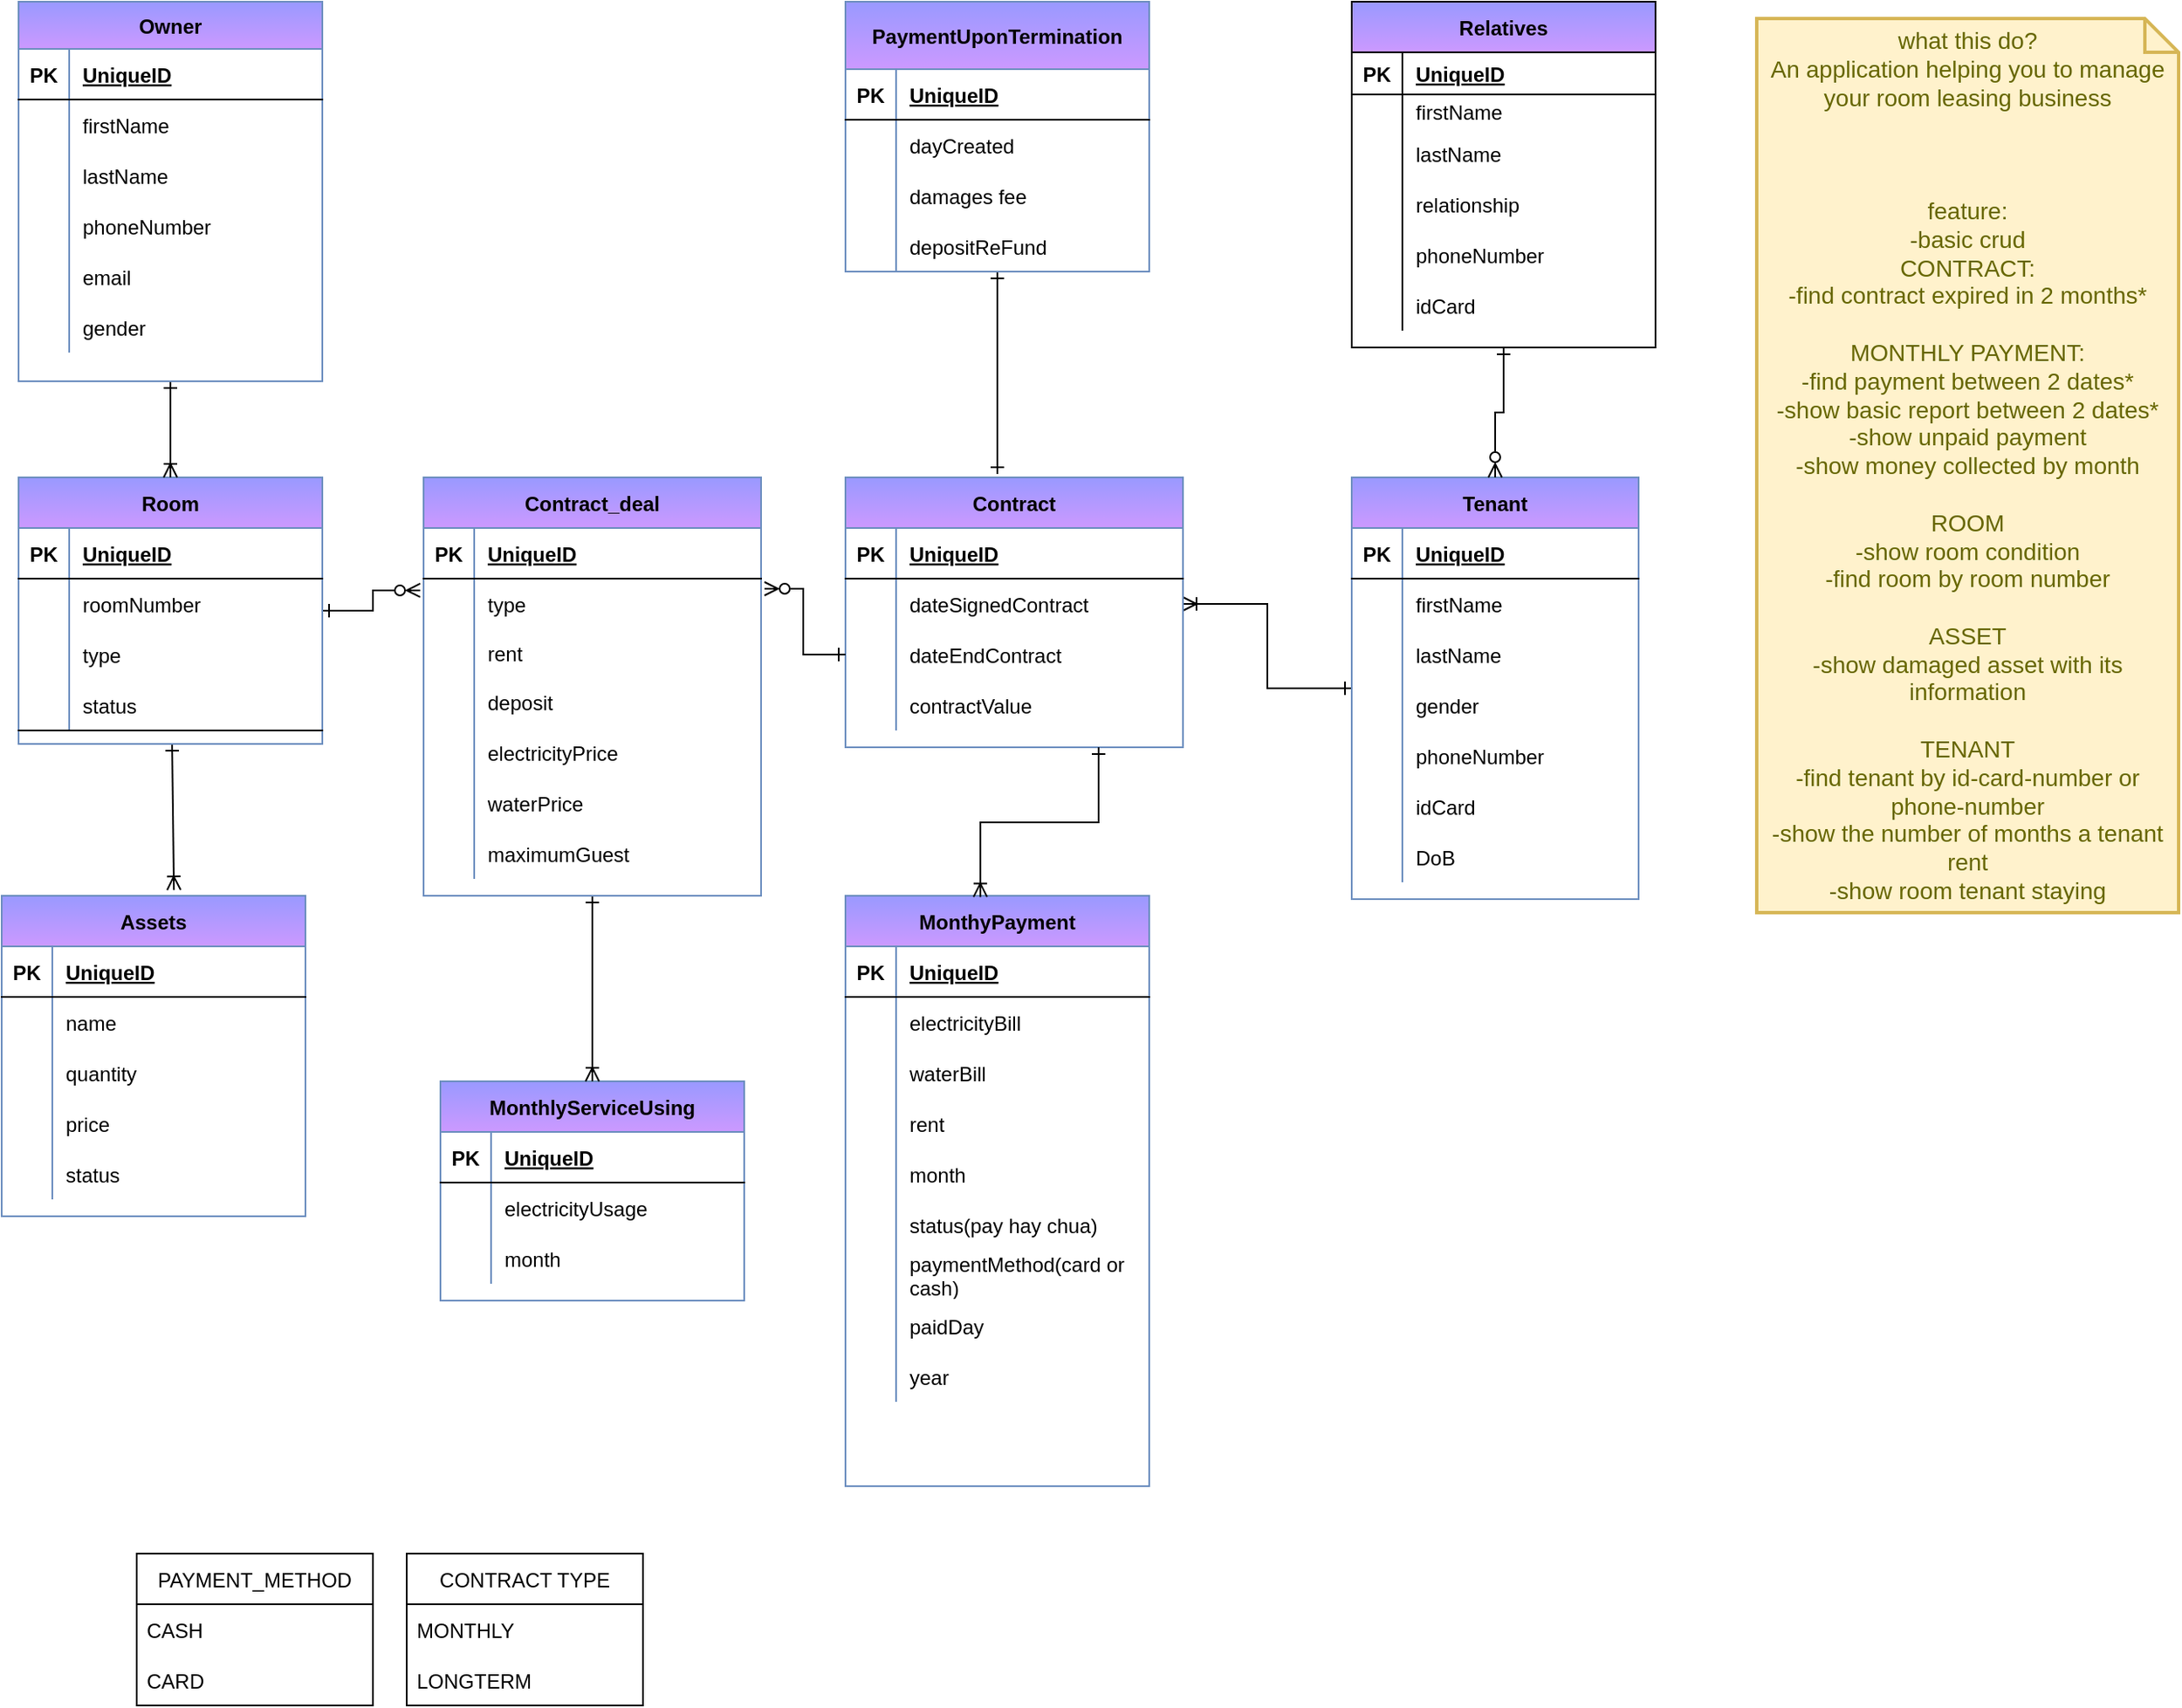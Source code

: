 <mxfile version="20.0.1" type="device"><diagram id="k0yEoH6gTjSKgL69Y3FD" name="Page-1"><mxGraphModel dx="1662" dy="794" grid="1" gridSize="10" guides="1" tooltips="1" connect="1" arrows="1" fold="1" page="1" pageScale="1" pageWidth="827" pageHeight="1169" math="0" shadow="0"><root><mxCell id="0"/><mxCell id="1" parent="0"/><mxCell id="0_t3lTL_n5EAaAKAflhG-1" style="edgeStyle=orthogonalEdgeStyle;rounded=0;orthogonalLoop=1;jettySize=auto;html=1;endArrow=ERzeroToMany;endFill=0;startArrow=ERone;startFill=0;entryX=-0.01;entryY=0.233;entryDx=0;entryDy=0;entryPerimeter=0;" parent="1" source="0_t3lTL_n5EAaAKAflhG-3" target="0_t3lTL_n5EAaAKAflhG-167" edge="1"><mxGeometry relative="1" as="geometry"><mxPoint x="570" y="1237" as="targetPoint"/></mxGeometry></mxCell><mxCell id="0_t3lTL_n5EAaAKAflhG-2" style="edgeStyle=none;rounded=0;orthogonalLoop=1;jettySize=auto;html=1;entryX=0.567;entryY=-0.018;entryDx=0;entryDy=0;entryPerimeter=0;elbow=vertical;endArrow=ERoneToMany;endFill=0;startArrow=ERone;startFill=0;" parent="1" source="0_t3lTL_n5EAaAKAflhG-3" target="0_t3lTL_n5EAaAKAflhG-102" edge="1"><mxGeometry relative="1" as="geometry"/></mxCell><mxCell id="0_t3lTL_n5EAaAKAflhG-3" value="Room" style="shape=table;startSize=30;container=1;collapsible=1;childLayout=tableLayout;fixedRows=1;rowLines=0;fontStyle=1;align=center;resizeLast=1;fillColor=#9999FF;strokeColor=#6c8ebf;gradientDirection=south;gradientColor=#CC99FF;" parent="1" vertex="1"><mxGeometry x="310" y="1162" width="180" height="158" as="geometry"/></mxCell><mxCell id="0_t3lTL_n5EAaAKAflhG-4" value="" style="shape=tableRow;horizontal=0;startSize=0;swimlaneHead=0;swimlaneBody=0;fillColor=none;collapsible=0;dropTarget=0;points=[[0,0.5],[1,0.5]];portConstraint=eastwest;top=0;left=0;right=0;bottom=1;" parent="0_t3lTL_n5EAaAKAflhG-3" vertex="1"><mxGeometry y="30" width="180" height="30" as="geometry"/></mxCell><mxCell id="0_t3lTL_n5EAaAKAflhG-5" value="PK" style="shape=partialRectangle;connectable=0;fillColor=none;top=0;left=0;bottom=0;right=0;fontStyle=1;overflow=hidden;" parent="0_t3lTL_n5EAaAKAflhG-4" vertex="1"><mxGeometry width="30" height="30" as="geometry"><mxRectangle width="30" height="30" as="alternateBounds"/></mxGeometry></mxCell><mxCell id="0_t3lTL_n5EAaAKAflhG-6" value="UniqueID" style="shape=partialRectangle;connectable=0;fillColor=none;top=0;left=0;bottom=0;right=0;align=left;spacingLeft=6;fontStyle=5;overflow=hidden;" parent="0_t3lTL_n5EAaAKAflhG-4" vertex="1"><mxGeometry x="30" width="150" height="30" as="geometry"><mxRectangle width="150" height="30" as="alternateBounds"/></mxGeometry></mxCell><mxCell id="0_t3lTL_n5EAaAKAflhG-7" value="" style="shape=tableRow;horizontal=0;startSize=0;swimlaneHead=0;swimlaneBody=0;fillColor=none;collapsible=0;dropTarget=0;points=[[0,0.5],[1,0.5]];portConstraint=eastwest;top=0;left=0;right=0;bottom=0;" parent="0_t3lTL_n5EAaAKAflhG-3" vertex="1"><mxGeometry y="60" width="180" height="30" as="geometry"/></mxCell><mxCell id="0_t3lTL_n5EAaAKAflhG-8" value="" style="shape=partialRectangle;connectable=0;fillColor=none;top=0;left=0;bottom=0;right=0;editable=1;overflow=hidden;" parent="0_t3lTL_n5EAaAKAflhG-7" vertex="1"><mxGeometry width="30" height="30" as="geometry"><mxRectangle width="30" height="30" as="alternateBounds"/></mxGeometry></mxCell><mxCell id="0_t3lTL_n5EAaAKAflhG-9" value="roomNumber" style="shape=partialRectangle;connectable=0;fillColor=none;top=0;left=0;bottom=0;right=0;align=left;spacingLeft=6;overflow=hidden;" parent="0_t3lTL_n5EAaAKAflhG-7" vertex="1"><mxGeometry x="30" width="150" height="30" as="geometry"><mxRectangle width="150" height="30" as="alternateBounds"/></mxGeometry></mxCell><mxCell id="0_t3lTL_n5EAaAKAflhG-10" value="" style="shape=tableRow;horizontal=0;startSize=0;swimlaneHead=0;swimlaneBody=0;fillColor=none;collapsible=0;dropTarget=0;points=[[0,0.5],[1,0.5]];portConstraint=eastwest;top=0;left=0;right=0;bottom=0;" parent="0_t3lTL_n5EAaAKAflhG-3" vertex="1"><mxGeometry y="90" width="180" height="30" as="geometry"/></mxCell><mxCell id="0_t3lTL_n5EAaAKAflhG-11" value="" style="shape=partialRectangle;connectable=0;fillColor=none;top=0;left=0;bottom=0;right=0;editable=1;overflow=hidden;" parent="0_t3lTL_n5EAaAKAflhG-10" vertex="1"><mxGeometry width="30" height="30" as="geometry"><mxRectangle width="30" height="30" as="alternateBounds"/></mxGeometry></mxCell><mxCell id="0_t3lTL_n5EAaAKAflhG-12" value="type" style="shape=partialRectangle;connectable=0;fillColor=none;top=0;left=0;bottom=0;right=0;align=left;spacingLeft=6;overflow=hidden;" parent="0_t3lTL_n5EAaAKAflhG-10" vertex="1"><mxGeometry x="30" width="150" height="30" as="geometry"><mxRectangle width="150" height="30" as="alternateBounds"/></mxGeometry></mxCell><mxCell id="0_t3lTL_n5EAaAKAflhG-13" value="" style="shape=tableRow;horizontal=0;startSize=0;swimlaneHead=0;swimlaneBody=0;fillColor=none;collapsible=0;dropTarget=0;points=[[0,0.5],[1,0.5]];portConstraint=eastwest;top=0;left=0;right=0;bottom=1;" parent="0_t3lTL_n5EAaAKAflhG-3" vertex="1"><mxGeometry y="120" width="180" height="30" as="geometry"/></mxCell><mxCell id="0_t3lTL_n5EAaAKAflhG-14" value="" style="shape=partialRectangle;connectable=0;fillColor=none;top=0;left=0;bottom=0;right=0;fontStyle=1;overflow=hidden;" parent="0_t3lTL_n5EAaAKAflhG-13" vertex="1"><mxGeometry width="30" height="30" as="geometry"><mxRectangle width="30" height="30" as="alternateBounds"/></mxGeometry></mxCell><mxCell id="0_t3lTL_n5EAaAKAflhG-15" value="status" style="shape=partialRectangle;connectable=0;fillColor=none;top=0;left=0;bottom=0;right=0;align=left;spacingLeft=6;fontStyle=0;overflow=hidden;" parent="0_t3lTL_n5EAaAKAflhG-13" vertex="1"><mxGeometry x="30" width="150" height="30" as="geometry"><mxRectangle width="150" height="30" as="alternateBounds"/></mxGeometry></mxCell><mxCell id="0_t3lTL_n5EAaAKAflhG-16" style="edgeStyle=orthogonalEdgeStyle;rounded=0;orthogonalLoop=1;jettySize=auto;html=1;startArrow=ERone;startFill=0;endArrow=ERoneToMany;endFill=0;entryX=1;entryY=0.5;entryDx=0;entryDy=0;" parent="1" source="0_t3lTL_n5EAaAKAflhG-17" target="0_t3lTL_n5EAaAKAflhG-63" edge="1"><mxGeometry relative="1" as="geometry"><mxPoint x="985.0" y="1480.0" as="targetPoint"/></mxGeometry></mxCell><mxCell id="0_t3lTL_n5EAaAKAflhG-17" value="Tenant" style="shape=table;startSize=30;container=1;collapsible=1;childLayout=tableLayout;fixedRows=1;rowLines=0;fontStyle=1;align=center;resizeLast=1;fillColor=#9999FF;strokeColor=#6c8ebf;gradientDirection=south;gradientColor=#CC99FF;rounded=0;shadow=0;sketch=0;" parent="1" vertex="1"><mxGeometry x="1100" y="1162" width="170" height="250" as="geometry"/></mxCell><mxCell id="0_t3lTL_n5EAaAKAflhG-18" value="" style="shape=tableRow;horizontal=0;startSize=0;swimlaneHead=0;swimlaneBody=0;fillColor=none;collapsible=0;dropTarget=0;points=[[0,0.5],[1,0.5]];portConstraint=eastwest;top=0;left=0;right=0;bottom=1;" parent="0_t3lTL_n5EAaAKAflhG-17" vertex="1"><mxGeometry y="30" width="170" height="30" as="geometry"/></mxCell><mxCell id="0_t3lTL_n5EAaAKAflhG-19" value="PK" style="shape=partialRectangle;connectable=0;fillColor=none;top=0;left=0;bottom=0;right=0;fontStyle=1;overflow=hidden;" parent="0_t3lTL_n5EAaAKAflhG-18" vertex="1"><mxGeometry width="30" height="30" as="geometry"><mxRectangle width="30" height="30" as="alternateBounds"/></mxGeometry></mxCell><mxCell id="0_t3lTL_n5EAaAKAflhG-20" value="UniqueID" style="shape=partialRectangle;connectable=0;fillColor=none;top=0;left=0;bottom=0;right=0;align=left;spacingLeft=6;fontStyle=5;overflow=hidden;" parent="0_t3lTL_n5EAaAKAflhG-18" vertex="1"><mxGeometry x="30" width="140" height="30" as="geometry"><mxRectangle width="140" height="30" as="alternateBounds"/></mxGeometry></mxCell><mxCell id="0_t3lTL_n5EAaAKAflhG-21" value="" style="shape=tableRow;horizontal=0;startSize=0;swimlaneHead=0;swimlaneBody=0;fillColor=none;collapsible=0;dropTarget=0;points=[[0,0.5],[1,0.5]];portConstraint=eastwest;top=0;left=0;right=0;bottom=0;" parent="0_t3lTL_n5EAaAKAflhG-17" vertex="1"><mxGeometry y="60" width="170" height="30" as="geometry"/></mxCell><mxCell id="0_t3lTL_n5EAaAKAflhG-22" value="" style="shape=partialRectangle;connectable=0;fillColor=none;top=0;left=0;bottom=0;right=0;editable=1;overflow=hidden;" parent="0_t3lTL_n5EAaAKAflhG-21" vertex="1"><mxGeometry width="30" height="30" as="geometry"><mxRectangle width="30" height="30" as="alternateBounds"/></mxGeometry></mxCell><mxCell id="0_t3lTL_n5EAaAKAflhG-23" value="firstName" style="shape=partialRectangle;connectable=0;fillColor=none;top=0;left=0;bottom=0;right=0;align=left;spacingLeft=6;overflow=hidden;" parent="0_t3lTL_n5EAaAKAflhG-21" vertex="1"><mxGeometry x="30" width="140" height="30" as="geometry"><mxRectangle width="140" height="30" as="alternateBounds"/></mxGeometry></mxCell><mxCell id="0_t3lTL_n5EAaAKAflhG-24" value="" style="shape=tableRow;horizontal=0;startSize=0;swimlaneHead=0;swimlaneBody=0;fillColor=none;collapsible=0;dropTarget=0;points=[[0,0.5],[1,0.5]];portConstraint=eastwest;top=0;left=0;right=0;bottom=0;" parent="0_t3lTL_n5EAaAKAflhG-17" vertex="1"><mxGeometry y="90" width="170" height="30" as="geometry"/></mxCell><mxCell id="0_t3lTL_n5EAaAKAflhG-25" value="" style="shape=partialRectangle;connectable=0;fillColor=none;top=0;left=0;bottom=0;right=0;editable=1;overflow=hidden;" parent="0_t3lTL_n5EAaAKAflhG-24" vertex="1"><mxGeometry width="30" height="30" as="geometry"><mxRectangle width="30" height="30" as="alternateBounds"/></mxGeometry></mxCell><mxCell id="0_t3lTL_n5EAaAKAflhG-26" value="lastName" style="shape=partialRectangle;connectable=0;fillColor=none;top=0;left=0;bottom=0;right=0;align=left;spacingLeft=6;overflow=hidden;" parent="0_t3lTL_n5EAaAKAflhG-24" vertex="1"><mxGeometry x="30" width="140" height="30" as="geometry"><mxRectangle width="140" height="30" as="alternateBounds"/></mxGeometry></mxCell><mxCell id="0_t3lTL_n5EAaAKAflhG-27" value="" style="shape=tableRow;horizontal=0;startSize=0;swimlaneHead=0;swimlaneBody=0;fillColor=none;collapsible=0;dropTarget=0;points=[[0,0.5],[1,0.5]];portConstraint=eastwest;top=0;left=0;right=0;bottom=0;" parent="0_t3lTL_n5EAaAKAflhG-17" vertex="1"><mxGeometry y="120" width="170" height="30" as="geometry"/></mxCell><mxCell id="0_t3lTL_n5EAaAKAflhG-28" value="" style="shape=partialRectangle;connectable=0;fillColor=none;top=0;left=0;bottom=0;right=0;editable=1;overflow=hidden;" parent="0_t3lTL_n5EAaAKAflhG-27" vertex="1"><mxGeometry width="30" height="30" as="geometry"><mxRectangle width="30" height="30" as="alternateBounds"/></mxGeometry></mxCell><mxCell id="0_t3lTL_n5EAaAKAflhG-29" value="gender" style="shape=partialRectangle;connectable=0;fillColor=none;top=0;left=0;bottom=0;right=0;align=left;spacingLeft=6;overflow=hidden;" parent="0_t3lTL_n5EAaAKAflhG-27" vertex="1"><mxGeometry x="30" width="140" height="30" as="geometry"><mxRectangle width="140" height="30" as="alternateBounds"/></mxGeometry></mxCell><mxCell id="0_t3lTL_n5EAaAKAflhG-30" value="" style="shape=tableRow;horizontal=0;startSize=0;swimlaneHead=0;swimlaneBody=0;fillColor=none;collapsible=0;dropTarget=0;points=[[0,0.5],[1,0.5]];portConstraint=eastwest;top=0;left=0;right=0;bottom=0;" parent="0_t3lTL_n5EAaAKAflhG-17" vertex="1"><mxGeometry y="150" width="170" height="30" as="geometry"/></mxCell><mxCell id="0_t3lTL_n5EAaAKAflhG-31" value="" style="shape=partialRectangle;connectable=0;fillColor=none;top=0;left=0;bottom=0;right=0;editable=1;overflow=hidden;" parent="0_t3lTL_n5EAaAKAflhG-30" vertex="1"><mxGeometry width="30" height="30" as="geometry"><mxRectangle width="30" height="30" as="alternateBounds"/></mxGeometry></mxCell><mxCell id="0_t3lTL_n5EAaAKAflhG-32" value="phoneNumber" style="shape=partialRectangle;connectable=0;fillColor=none;top=0;left=0;bottom=0;right=0;align=left;spacingLeft=6;overflow=hidden;" parent="0_t3lTL_n5EAaAKAflhG-30" vertex="1"><mxGeometry x="30" width="140" height="30" as="geometry"><mxRectangle width="140" height="30" as="alternateBounds"/></mxGeometry></mxCell><mxCell id="0_t3lTL_n5EAaAKAflhG-33" value="" style="shape=tableRow;horizontal=0;startSize=0;swimlaneHead=0;swimlaneBody=0;fillColor=none;collapsible=0;dropTarget=0;points=[[0,0.5],[1,0.5]];portConstraint=eastwest;top=0;left=0;right=0;bottom=0;" parent="0_t3lTL_n5EAaAKAflhG-17" vertex="1"><mxGeometry y="180" width="170" height="30" as="geometry"/></mxCell><mxCell id="0_t3lTL_n5EAaAKAflhG-34" value="" style="shape=partialRectangle;connectable=0;fillColor=none;top=0;left=0;bottom=0;right=0;editable=1;overflow=hidden;" parent="0_t3lTL_n5EAaAKAflhG-33" vertex="1"><mxGeometry width="30" height="30" as="geometry"><mxRectangle width="30" height="30" as="alternateBounds"/></mxGeometry></mxCell><mxCell id="0_t3lTL_n5EAaAKAflhG-35" value="idCard" style="shape=partialRectangle;connectable=0;fillColor=none;top=0;left=0;bottom=0;right=0;align=left;spacingLeft=6;overflow=hidden;" parent="0_t3lTL_n5EAaAKAflhG-33" vertex="1"><mxGeometry x="30" width="140" height="30" as="geometry"><mxRectangle width="140" height="30" as="alternateBounds"/></mxGeometry></mxCell><mxCell id="0_t3lTL_n5EAaAKAflhG-36" value="" style="shape=tableRow;horizontal=0;startSize=0;swimlaneHead=0;swimlaneBody=0;fillColor=none;collapsible=0;dropTarget=0;points=[[0,0.5],[1,0.5]];portConstraint=eastwest;top=0;left=0;right=0;bottom=0;" parent="0_t3lTL_n5EAaAKAflhG-17" vertex="1"><mxGeometry y="210" width="170" height="30" as="geometry"/></mxCell><mxCell id="0_t3lTL_n5EAaAKAflhG-37" value="" style="shape=partialRectangle;connectable=0;fillColor=none;top=0;left=0;bottom=0;right=0;editable=1;overflow=hidden;" parent="0_t3lTL_n5EAaAKAflhG-36" vertex="1"><mxGeometry width="30" height="30" as="geometry"><mxRectangle width="30" height="30" as="alternateBounds"/></mxGeometry></mxCell><mxCell id="0_t3lTL_n5EAaAKAflhG-38" value="DoB" style="shape=partialRectangle;connectable=0;fillColor=none;top=0;left=0;bottom=0;right=0;align=left;spacingLeft=6;overflow=hidden;" parent="0_t3lTL_n5EAaAKAflhG-36" vertex="1"><mxGeometry x="30" width="140" height="30" as="geometry"><mxRectangle width="140" height="30" as="alternateBounds"/></mxGeometry></mxCell><mxCell id="0_t3lTL_n5EAaAKAflhG-39" style="edgeStyle=orthogonalEdgeStyle;rounded=0;orthogonalLoop=1;jettySize=auto;html=1;entryX=0.5;entryY=0;entryDx=0;entryDy=0;endArrow=ERoneToMany;endFill=0;startArrow=ERone;startFill=0;" parent="1" source="0_t3lTL_n5EAaAKAflhG-40" target="0_t3lTL_n5EAaAKAflhG-3" edge="1"><mxGeometry relative="1" as="geometry"/></mxCell><mxCell id="0_t3lTL_n5EAaAKAflhG-40" value="Owner" style="shape=table;startSize=28;container=1;collapsible=1;childLayout=tableLayout;fixedRows=1;rowLines=0;fontStyle=1;align=center;resizeLast=1;fillColor=#9999FF;strokeColor=#6c8ebf;gradientDirection=south;gradientColor=#CC99FF;" parent="1" vertex="1"><mxGeometry x="310" y="880" width="180" height="225" as="geometry"/></mxCell><mxCell id="0_t3lTL_n5EAaAKAflhG-41" value="" style="shape=tableRow;horizontal=0;startSize=0;swimlaneHead=0;swimlaneBody=0;fillColor=none;collapsible=0;dropTarget=0;points=[[0,0.5],[1,0.5]];portConstraint=eastwest;top=0;left=0;right=0;bottom=1;" parent="0_t3lTL_n5EAaAKAflhG-40" vertex="1"><mxGeometry y="28" width="180" height="30" as="geometry"/></mxCell><mxCell id="0_t3lTL_n5EAaAKAflhG-42" value="PK" style="shape=partialRectangle;connectable=0;fillColor=none;top=0;left=0;bottom=0;right=0;fontStyle=1;overflow=hidden;" parent="0_t3lTL_n5EAaAKAflhG-41" vertex="1"><mxGeometry width="30" height="30" as="geometry"><mxRectangle width="30" height="30" as="alternateBounds"/></mxGeometry></mxCell><mxCell id="0_t3lTL_n5EAaAKAflhG-43" value="UniqueID" style="shape=partialRectangle;connectable=0;fillColor=none;top=0;left=0;bottom=0;right=0;align=left;spacingLeft=6;fontStyle=5;overflow=hidden;" parent="0_t3lTL_n5EAaAKAflhG-41" vertex="1"><mxGeometry x="30" width="150" height="30" as="geometry"><mxRectangle width="150" height="30" as="alternateBounds"/></mxGeometry></mxCell><mxCell id="0_t3lTL_n5EAaAKAflhG-44" value="" style="shape=tableRow;horizontal=0;startSize=0;swimlaneHead=0;swimlaneBody=0;fillColor=none;collapsible=0;dropTarget=0;points=[[0,0.5],[1,0.5]];portConstraint=eastwest;top=0;left=0;right=0;bottom=0;" parent="0_t3lTL_n5EAaAKAflhG-40" vertex="1"><mxGeometry y="58" width="180" height="30" as="geometry"/></mxCell><mxCell id="0_t3lTL_n5EAaAKAflhG-45" value="" style="shape=partialRectangle;connectable=0;fillColor=none;top=0;left=0;bottom=0;right=0;editable=1;overflow=hidden;" parent="0_t3lTL_n5EAaAKAflhG-44" vertex="1"><mxGeometry width="30" height="30" as="geometry"><mxRectangle width="30" height="30" as="alternateBounds"/></mxGeometry></mxCell><mxCell id="0_t3lTL_n5EAaAKAflhG-46" value="firstName" style="shape=partialRectangle;connectable=0;fillColor=none;top=0;left=0;bottom=0;right=0;align=left;spacingLeft=6;overflow=hidden;" parent="0_t3lTL_n5EAaAKAflhG-44" vertex="1"><mxGeometry x="30" width="150" height="30" as="geometry"><mxRectangle width="150" height="30" as="alternateBounds"/></mxGeometry></mxCell><mxCell id="0_t3lTL_n5EAaAKAflhG-47" value="" style="shape=tableRow;horizontal=0;startSize=0;swimlaneHead=0;swimlaneBody=0;fillColor=none;collapsible=0;dropTarget=0;points=[[0,0.5],[1,0.5]];portConstraint=eastwest;top=0;left=0;right=0;bottom=0;" parent="0_t3lTL_n5EAaAKAflhG-40" vertex="1"><mxGeometry y="88" width="180" height="30" as="geometry"/></mxCell><mxCell id="0_t3lTL_n5EAaAKAflhG-48" value="" style="shape=partialRectangle;connectable=0;fillColor=none;top=0;left=0;bottom=0;right=0;editable=1;overflow=hidden;" parent="0_t3lTL_n5EAaAKAflhG-47" vertex="1"><mxGeometry width="30" height="30" as="geometry"><mxRectangle width="30" height="30" as="alternateBounds"/></mxGeometry></mxCell><mxCell id="0_t3lTL_n5EAaAKAflhG-49" value="lastName" style="shape=partialRectangle;connectable=0;fillColor=none;top=0;left=0;bottom=0;right=0;align=left;spacingLeft=6;overflow=hidden;" parent="0_t3lTL_n5EAaAKAflhG-47" vertex="1"><mxGeometry x="30" width="150" height="30" as="geometry"><mxRectangle width="150" height="30" as="alternateBounds"/></mxGeometry></mxCell><mxCell id="0_t3lTL_n5EAaAKAflhG-50" value="" style="shape=tableRow;horizontal=0;startSize=0;swimlaneHead=0;swimlaneBody=0;fillColor=none;collapsible=0;dropTarget=0;points=[[0,0.5],[1,0.5]];portConstraint=eastwest;top=0;left=0;right=0;bottom=0;" parent="0_t3lTL_n5EAaAKAflhG-40" vertex="1"><mxGeometry y="118" width="180" height="30" as="geometry"/></mxCell><mxCell id="0_t3lTL_n5EAaAKAflhG-51" value="" style="shape=partialRectangle;connectable=0;fillColor=none;top=0;left=0;bottom=0;right=0;editable=1;overflow=hidden;" parent="0_t3lTL_n5EAaAKAflhG-50" vertex="1"><mxGeometry width="30" height="30" as="geometry"><mxRectangle width="30" height="30" as="alternateBounds"/></mxGeometry></mxCell><mxCell id="0_t3lTL_n5EAaAKAflhG-52" value="phoneNumber" style="shape=partialRectangle;connectable=0;fillColor=none;top=0;left=0;bottom=0;right=0;align=left;spacingLeft=6;overflow=hidden;" parent="0_t3lTL_n5EAaAKAflhG-50" vertex="1"><mxGeometry x="30" width="150" height="30" as="geometry"><mxRectangle width="150" height="30" as="alternateBounds"/></mxGeometry></mxCell><mxCell id="0_t3lTL_n5EAaAKAflhG-53" value="" style="shape=tableRow;horizontal=0;startSize=0;swimlaneHead=0;swimlaneBody=0;fillColor=none;collapsible=0;dropTarget=0;points=[[0,0.5],[1,0.5]];portConstraint=eastwest;top=0;left=0;right=0;bottom=0;" parent="0_t3lTL_n5EAaAKAflhG-40" vertex="1"><mxGeometry y="148" width="180" height="30" as="geometry"/></mxCell><mxCell id="0_t3lTL_n5EAaAKAflhG-54" value="" style="shape=partialRectangle;connectable=0;fillColor=none;top=0;left=0;bottom=0;right=0;editable=1;overflow=hidden;" parent="0_t3lTL_n5EAaAKAflhG-53" vertex="1"><mxGeometry width="30" height="30" as="geometry"><mxRectangle width="30" height="30" as="alternateBounds"/></mxGeometry></mxCell><mxCell id="0_t3lTL_n5EAaAKAflhG-55" value="email" style="shape=partialRectangle;connectable=0;fillColor=none;top=0;left=0;bottom=0;right=0;align=left;spacingLeft=6;overflow=hidden;" parent="0_t3lTL_n5EAaAKAflhG-53" vertex="1"><mxGeometry x="30" width="150" height="30" as="geometry"><mxRectangle width="150" height="30" as="alternateBounds"/></mxGeometry></mxCell><mxCell id="0_t3lTL_n5EAaAKAflhG-56" value="" style="shape=tableRow;horizontal=0;startSize=0;swimlaneHead=0;swimlaneBody=0;fillColor=none;collapsible=0;dropTarget=0;points=[[0,0.5],[1,0.5]];portConstraint=eastwest;top=0;left=0;right=0;bottom=0;" parent="0_t3lTL_n5EAaAKAflhG-40" vertex="1"><mxGeometry y="178" width="180" height="30" as="geometry"/></mxCell><mxCell id="0_t3lTL_n5EAaAKAflhG-57" value="" style="shape=partialRectangle;connectable=0;fillColor=none;top=0;left=0;bottom=0;right=0;editable=1;overflow=hidden;" parent="0_t3lTL_n5EAaAKAflhG-56" vertex="1"><mxGeometry width="30" height="30" as="geometry"><mxRectangle width="30" height="30" as="alternateBounds"/></mxGeometry></mxCell><mxCell id="0_t3lTL_n5EAaAKAflhG-58" value="gender" style="shape=partialRectangle;connectable=0;fillColor=none;top=0;left=0;bottom=0;right=0;align=left;spacingLeft=6;overflow=hidden;" parent="0_t3lTL_n5EAaAKAflhG-56" vertex="1"><mxGeometry x="30" width="150" height="30" as="geometry"><mxRectangle width="150" height="30" as="alternateBounds"/></mxGeometry></mxCell><mxCell id="0_t3lTL_n5EAaAKAflhG-59" value="Contract" style="shape=table;startSize=30;container=1;collapsible=1;childLayout=tableLayout;fixedRows=1;rowLines=0;fontStyle=1;align=center;resizeLast=1;fillColor=#9999FF;strokeColor=#6c8ebf;gradientDirection=south;gradientColor=#CC99FF;" parent="1" vertex="1"><mxGeometry x="800" y="1162" width="200" height="160" as="geometry"/></mxCell><mxCell id="0_t3lTL_n5EAaAKAflhG-60" value="" style="shape=tableRow;horizontal=0;startSize=0;swimlaneHead=0;swimlaneBody=0;fillColor=none;collapsible=0;dropTarget=0;points=[[0,0.5],[1,0.5]];portConstraint=eastwest;top=0;left=0;right=0;bottom=1;" parent="0_t3lTL_n5EAaAKAflhG-59" vertex="1"><mxGeometry y="30" width="200" height="30" as="geometry"/></mxCell><mxCell id="0_t3lTL_n5EAaAKAflhG-61" value="PK" style="shape=partialRectangle;connectable=0;fillColor=none;top=0;left=0;bottom=0;right=0;fontStyle=1;overflow=hidden;" parent="0_t3lTL_n5EAaAKAflhG-60" vertex="1"><mxGeometry width="30" height="30" as="geometry"><mxRectangle width="30" height="30" as="alternateBounds"/></mxGeometry></mxCell><mxCell id="0_t3lTL_n5EAaAKAflhG-62" value="UniqueID" style="shape=partialRectangle;connectable=0;fillColor=none;top=0;left=0;bottom=0;right=0;align=left;spacingLeft=6;fontStyle=5;overflow=hidden;" parent="0_t3lTL_n5EAaAKAflhG-60" vertex="1"><mxGeometry x="30" width="170" height="30" as="geometry"><mxRectangle width="170" height="30" as="alternateBounds"/></mxGeometry></mxCell><mxCell id="0_t3lTL_n5EAaAKAflhG-63" value="" style="shape=tableRow;horizontal=0;startSize=0;swimlaneHead=0;swimlaneBody=0;fillColor=none;collapsible=0;dropTarget=0;points=[[0,0.5],[1,0.5]];portConstraint=eastwest;top=0;left=0;right=0;bottom=0;" parent="0_t3lTL_n5EAaAKAflhG-59" vertex="1"><mxGeometry y="60" width="200" height="30" as="geometry"/></mxCell><mxCell id="0_t3lTL_n5EAaAKAflhG-64" value="" style="shape=partialRectangle;connectable=0;fillColor=none;top=0;left=0;bottom=0;right=0;editable=1;overflow=hidden;" parent="0_t3lTL_n5EAaAKAflhG-63" vertex="1"><mxGeometry width="30" height="30" as="geometry"><mxRectangle width="30" height="30" as="alternateBounds"/></mxGeometry></mxCell><mxCell id="0_t3lTL_n5EAaAKAflhG-65" value="dateSignedContract" style="shape=partialRectangle;connectable=0;fillColor=none;top=0;left=0;bottom=0;right=0;align=left;spacingLeft=6;overflow=hidden;" parent="0_t3lTL_n5EAaAKAflhG-63" vertex="1"><mxGeometry x="30" width="170" height="30" as="geometry"><mxRectangle width="170" height="30" as="alternateBounds"/></mxGeometry></mxCell><mxCell id="0_t3lTL_n5EAaAKAflhG-66" value="" style="shape=tableRow;horizontal=0;startSize=0;swimlaneHead=0;swimlaneBody=0;fillColor=none;collapsible=0;dropTarget=0;points=[[0,0.5],[1,0.5]];portConstraint=eastwest;top=0;left=0;right=0;bottom=0;" parent="0_t3lTL_n5EAaAKAflhG-59" vertex="1"><mxGeometry y="90" width="200" height="30" as="geometry"/></mxCell><mxCell id="0_t3lTL_n5EAaAKAflhG-67" value="" style="shape=partialRectangle;connectable=0;fillColor=none;top=0;left=0;bottom=0;right=0;editable=1;overflow=hidden;" parent="0_t3lTL_n5EAaAKAflhG-66" vertex="1"><mxGeometry width="30" height="30" as="geometry"><mxRectangle width="30" height="30" as="alternateBounds"/></mxGeometry></mxCell><mxCell id="0_t3lTL_n5EAaAKAflhG-68" value="dateEndContract" style="shape=partialRectangle;connectable=0;fillColor=none;top=0;left=0;bottom=0;right=0;align=left;spacingLeft=6;overflow=hidden;" parent="0_t3lTL_n5EAaAKAflhG-66" vertex="1"><mxGeometry x="30" width="170" height="30" as="geometry"><mxRectangle width="170" height="30" as="alternateBounds"/></mxGeometry></mxCell><mxCell id="0_t3lTL_n5EAaAKAflhG-69" value="" style="shape=tableRow;horizontal=0;startSize=0;swimlaneHead=0;swimlaneBody=0;fillColor=none;collapsible=0;dropTarget=0;points=[[0,0.5],[1,0.5]];portConstraint=eastwest;top=0;left=0;right=0;bottom=0;" parent="0_t3lTL_n5EAaAKAflhG-59" vertex="1"><mxGeometry y="120" width="200" height="30" as="geometry"/></mxCell><mxCell id="0_t3lTL_n5EAaAKAflhG-70" value="" style="shape=partialRectangle;connectable=0;fillColor=none;top=0;left=0;bottom=0;right=0;editable=1;overflow=hidden;" parent="0_t3lTL_n5EAaAKAflhG-69" vertex="1"><mxGeometry width="30" height="30" as="geometry"><mxRectangle width="30" height="30" as="alternateBounds"/></mxGeometry></mxCell><mxCell id="0_t3lTL_n5EAaAKAflhG-71" value="contractValue" style="shape=partialRectangle;connectable=0;fillColor=none;top=0;left=0;bottom=0;right=0;align=left;spacingLeft=6;overflow=hidden;" parent="0_t3lTL_n5EAaAKAflhG-69" vertex="1"><mxGeometry x="30" width="170" height="30" as="geometry"><mxRectangle width="170" height="30" as="alternateBounds"/></mxGeometry></mxCell><mxCell id="0_t3lTL_n5EAaAKAflhG-72" style="edgeStyle=orthogonalEdgeStyle;rounded=0;orthogonalLoop=1;jettySize=auto;html=1;exitX=0.5;exitY=1;exitDx=0;exitDy=0;startArrow=ERone;startFill=0;endArrow=ERzeroToMany;endFill=0;" parent="1" source="0_t3lTL_n5EAaAKAflhG-73" target="0_t3lTL_n5EAaAKAflhG-17" edge="1"><mxGeometry relative="1" as="geometry"/></mxCell><mxCell id="0_t3lTL_n5EAaAKAflhG-73" value="Relatives" style="shape=table;startSize=30;container=1;collapsible=1;childLayout=tableLayout;fixedRows=1;rowLines=0;fontStyle=1;align=center;resizeLast=1;fillColor=#9999FF;gradientColor=#CC99FF;gradientDirection=south;" parent="1" vertex="1"><mxGeometry x="1100" y="880" width="180" height="205" as="geometry"/></mxCell><mxCell id="0_t3lTL_n5EAaAKAflhG-74" value="" style="shape=tableRow;horizontal=0;startSize=0;swimlaneHead=0;swimlaneBody=0;fillColor=none;collapsible=0;dropTarget=0;points=[[0,0.5],[1,0.5]];portConstraint=eastwest;top=0;left=0;right=0;bottom=1;" parent="0_t3lTL_n5EAaAKAflhG-73" vertex="1"><mxGeometry y="30" width="180" height="25" as="geometry"/></mxCell><mxCell id="0_t3lTL_n5EAaAKAflhG-75" value="PK" style="shape=partialRectangle;connectable=0;fillColor=none;top=0;left=0;bottom=0;right=0;fontStyle=1;overflow=hidden;" parent="0_t3lTL_n5EAaAKAflhG-74" vertex="1"><mxGeometry width="30" height="25" as="geometry"><mxRectangle width="30" height="25" as="alternateBounds"/></mxGeometry></mxCell><mxCell id="0_t3lTL_n5EAaAKAflhG-76" value="UniqueID" style="shape=partialRectangle;connectable=0;fillColor=none;top=0;left=0;bottom=0;right=0;align=left;spacingLeft=6;fontStyle=5;overflow=hidden;" parent="0_t3lTL_n5EAaAKAflhG-74" vertex="1"><mxGeometry x="30" width="150" height="25" as="geometry"><mxRectangle width="150" height="25" as="alternateBounds"/></mxGeometry></mxCell><mxCell id="0_t3lTL_n5EAaAKAflhG-77" value="" style="shape=tableRow;horizontal=0;startSize=0;swimlaneHead=0;swimlaneBody=0;fillColor=none;collapsible=0;dropTarget=0;points=[[0,0.5],[1,0.5]];portConstraint=eastwest;top=0;left=0;right=0;bottom=0;" parent="0_t3lTL_n5EAaAKAflhG-73" vertex="1"><mxGeometry y="55" width="180" height="20" as="geometry"/></mxCell><mxCell id="0_t3lTL_n5EAaAKAflhG-78" value="" style="shape=partialRectangle;connectable=0;fillColor=none;top=0;left=0;bottom=0;right=0;editable=1;overflow=hidden;" parent="0_t3lTL_n5EAaAKAflhG-77" vertex="1"><mxGeometry width="30" height="20" as="geometry"><mxRectangle width="30" height="20" as="alternateBounds"/></mxGeometry></mxCell><mxCell id="0_t3lTL_n5EAaAKAflhG-79" value="firstName" style="shape=partialRectangle;connectable=0;fillColor=none;top=0;left=0;bottom=0;right=0;align=left;spacingLeft=6;overflow=hidden;" parent="0_t3lTL_n5EAaAKAflhG-77" vertex="1"><mxGeometry x="30" width="150" height="20" as="geometry"><mxRectangle width="150" height="20" as="alternateBounds"/></mxGeometry></mxCell><mxCell id="0_t3lTL_n5EAaAKAflhG-80" value="" style="shape=tableRow;horizontal=0;startSize=0;swimlaneHead=0;swimlaneBody=0;fillColor=none;collapsible=0;dropTarget=0;points=[[0,0.5],[1,0.5]];portConstraint=eastwest;top=0;left=0;right=0;bottom=0;" parent="0_t3lTL_n5EAaAKAflhG-73" vertex="1"><mxGeometry y="75" width="180" height="30" as="geometry"/></mxCell><mxCell id="0_t3lTL_n5EAaAKAflhG-81" value="" style="shape=partialRectangle;connectable=0;fillColor=none;top=0;left=0;bottom=0;right=0;editable=1;overflow=hidden;" parent="0_t3lTL_n5EAaAKAflhG-80" vertex="1"><mxGeometry width="30" height="30" as="geometry"><mxRectangle width="30" height="30" as="alternateBounds"/></mxGeometry></mxCell><mxCell id="0_t3lTL_n5EAaAKAflhG-82" value="lastName" style="shape=partialRectangle;connectable=0;fillColor=none;top=0;left=0;bottom=0;right=0;align=left;spacingLeft=6;overflow=hidden;" parent="0_t3lTL_n5EAaAKAflhG-80" vertex="1"><mxGeometry x="30" width="150" height="30" as="geometry"><mxRectangle width="150" height="30" as="alternateBounds"/></mxGeometry></mxCell><mxCell id="0_t3lTL_n5EAaAKAflhG-83" value="" style="shape=tableRow;horizontal=0;startSize=0;swimlaneHead=0;swimlaneBody=0;fillColor=none;collapsible=0;dropTarget=0;points=[[0,0.5],[1,0.5]];portConstraint=eastwest;top=0;left=0;right=0;bottom=0;" parent="0_t3lTL_n5EAaAKAflhG-73" vertex="1"><mxGeometry y="105" width="180" height="30" as="geometry"/></mxCell><mxCell id="0_t3lTL_n5EAaAKAflhG-84" value="" style="shape=partialRectangle;connectable=0;fillColor=none;top=0;left=0;bottom=0;right=0;editable=1;overflow=hidden;" parent="0_t3lTL_n5EAaAKAflhG-83" vertex="1"><mxGeometry width="30" height="30" as="geometry"><mxRectangle width="30" height="30" as="alternateBounds"/></mxGeometry></mxCell><mxCell id="0_t3lTL_n5EAaAKAflhG-85" value="relationship" style="shape=partialRectangle;connectable=0;fillColor=none;top=0;left=0;bottom=0;right=0;align=left;spacingLeft=6;overflow=hidden;" parent="0_t3lTL_n5EAaAKAflhG-83" vertex="1"><mxGeometry x="30" width="150" height="30" as="geometry"><mxRectangle width="150" height="30" as="alternateBounds"/></mxGeometry></mxCell><mxCell id="0_t3lTL_n5EAaAKAflhG-86" value="" style="shape=tableRow;horizontal=0;startSize=0;swimlaneHead=0;swimlaneBody=0;fillColor=none;collapsible=0;dropTarget=0;points=[[0,0.5],[1,0.5]];portConstraint=eastwest;top=0;left=0;right=0;bottom=0;" parent="0_t3lTL_n5EAaAKAflhG-73" vertex="1"><mxGeometry y="135" width="180" height="30" as="geometry"/></mxCell><mxCell id="0_t3lTL_n5EAaAKAflhG-87" value="" style="shape=partialRectangle;connectable=0;fillColor=none;top=0;left=0;bottom=0;right=0;editable=1;overflow=hidden;" parent="0_t3lTL_n5EAaAKAflhG-86" vertex="1"><mxGeometry width="30" height="30" as="geometry"><mxRectangle width="30" height="30" as="alternateBounds"/></mxGeometry></mxCell><mxCell id="0_t3lTL_n5EAaAKAflhG-88" value="phoneNumber" style="shape=partialRectangle;connectable=0;fillColor=none;top=0;left=0;bottom=0;right=0;align=left;spacingLeft=6;overflow=hidden;" parent="0_t3lTL_n5EAaAKAflhG-86" vertex="1"><mxGeometry x="30" width="150" height="30" as="geometry"><mxRectangle width="150" height="30" as="alternateBounds"/></mxGeometry></mxCell><mxCell id="0_t3lTL_n5EAaAKAflhG-89" value="" style="shape=tableRow;horizontal=0;startSize=0;swimlaneHead=0;swimlaneBody=0;fillColor=none;collapsible=0;dropTarget=0;points=[[0,0.5],[1,0.5]];portConstraint=eastwest;top=0;left=0;right=0;bottom=0;" parent="0_t3lTL_n5EAaAKAflhG-73" vertex="1"><mxGeometry y="165" width="180" height="30" as="geometry"/></mxCell><mxCell id="0_t3lTL_n5EAaAKAflhG-90" value="" style="shape=partialRectangle;connectable=0;fillColor=none;top=0;left=0;bottom=0;right=0;editable=1;overflow=hidden;" parent="0_t3lTL_n5EAaAKAflhG-89" vertex="1"><mxGeometry width="30" height="30" as="geometry"><mxRectangle width="30" height="30" as="alternateBounds"/></mxGeometry></mxCell><mxCell id="0_t3lTL_n5EAaAKAflhG-91" value="idCard" style="shape=partialRectangle;connectable=0;fillColor=none;top=0;left=0;bottom=0;right=0;align=left;spacingLeft=6;overflow=hidden;" parent="0_t3lTL_n5EAaAKAflhG-89" vertex="1"><mxGeometry x="30" width="150" height="30" as="geometry"><mxRectangle width="150" height="30" as="alternateBounds"/></mxGeometry></mxCell><mxCell id="0_t3lTL_n5EAaAKAflhG-92" value="MonthlyServiceUsing" style="shape=table;startSize=30;container=1;collapsible=1;childLayout=tableLayout;fixedRows=1;rowLines=0;fontStyle=1;align=center;resizeLast=1;fillColor=#9999FF;strokeColor=#6c8ebf;gradientDirection=south;gradientColor=#CC99FF;" parent="1" vertex="1"><mxGeometry x="560" y="1520" width="180" height="130" as="geometry"/></mxCell><mxCell id="0_t3lTL_n5EAaAKAflhG-93" value="" style="shape=tableRow;horizontal=0;startSize=0;swimlaneHead=0;swimlaneBody=0;fillColor=none;collapsible=0;dropTarget=0;points=[[0,0.5],[1,0.5]];portConstraint=eastwest;top=0;left=0;right=0;bottom=1;" parent="0_t3lTL_n5EAaAKAflhG-92" vertex="1"><mxGeometry y="30" width="180" height="30" as="geometry"/></mxCell><mxCell id="0_t3lTL_n5EAaAKAflhG-94" value="PK" style="shape=partialRectangle;connectable=0;fillColor=none;top=0;left=0;bottom=0;right=0;fontStyle=1;overflow=hidden;" parent="0_t3lTL_n5EAaAKAflhG-93" vertex="1"><mxGeometry width="30" height="30" as="geometry"><mxRectangle width="30" height="30" as="alternateBounds"/></mxGeometry></mxCell><mxCell id="0_t3lTL_n5EAaAKAflhG-95" value="UniqueID" style="shape=partialRectangle;connectable=0;fillColor=none;top=0;left=0;bottom=0;right=0;align=left;spacingLeft=6;fontStyle=5;overflow=hidden;" parent="0_t3lTL_n5EAaAKAflhG-93" vertex="1"><mxGeometry x="30" width="150" height="30" as="geometry"><mxRectangle width="150" height="30" as="alternateBounds"/></mxGeometry></mxCell><mxCell id="0_t3lTL_n5EAaAKAflhG-96" value="" style="shape=tableRow;horizontal=0;startSize=0;swimlaneHead=0;swimlaneBody=0;fillColor=none;collapsible=0;dropTarget=0;points=[[0,0.5],[1,0.5]];portConstraint=eastwest;top=0;left=0;right=0;bottom=0;" parent="0_t3lTL_n5EAaAKAflhG-92" vertex="1"><mxGeometry y="60" width="180" height="30" as="geometry"/></mxCell><mxCell id="0_t3lTL_n5EAaAKAflhG-97" value="" style="shape=partialRectangle;connectable=0;fillColor=none;top=0;left=0;bottom=0;right=0;editable=1;overflow=hidden;" parent="0_t3lTL_n5EAaAKAflhG-96" vertex="1"><mxGeometry width="30" height="30" as="geometry"><mxRectangle width="30" height="30" as="alternateBounds"/></mxGeometry></mxCell><mxCell id="0_t3lTL_n5EAaAKAflhG-98" value="electricityUsage" style="shape=partialRectangle;connectable=0;fillColor=none;top=0;left=0;bottom=0;right=0;align=left;spacingLeft=6;overflow=hidden;" parent="0_t3lTL_n5EAaAKAflhG-96" vertex="1"><mxGeometry x="30" width="150" height="30" as="geometry"><mxRectangle width="150" height="30" as="alternateBounds"/></mxGeometry></mxCell><mxCell id="0_t3lTL_n5EAaAKAflhG-99" value="" style="shape=tableRow;horizontal=0;startSize=0;swimlaneHead=0;swimlaneBody=0;fillColor=none;collapsible=0;dropTarget=0;points=[[0,0.5],[1,0.5]];portConstraint=eastwest;top=0;left=0;right=0;bottom=0;" parent="0_t3lTL_n5EAaAKAflhG-92" vertex="1"><mxGeometry y="90" width="180" height="30" as="geometry"/></mxCell><mxCell id="0_t3lTL_n5EAaAKAflhG-100" value="" style="shape=partialRectangle;connectable=0;fillColor=none;top=0;left=0;bottom=0;right=0;editable=1;overflow=hidden;" parent="0_t3lTL_n5EAaAKAflhG-99" vertex="1"><mxGeometry width="30" height="30" as="geometry"><mxRectangle width="30" height="30" as="alternateBounds"/></mxGeometry></mxCell><mxCell id="0_t3lTL_n5EAaAKAflhG-101" value="month" style="shape=partialRectangle;connectable=0;fillColor=none;top=0;left=0;bottom=0;right=0;align=left;spacingLeft=6;overflow=hidden;" parent="0_t3lTL_n5EAaAKAflhG-99" vertex="1"><mxGeometry x="30" width="150" height="30" as="geometry"><mxRectangle width="150" height="30" as="alternateBounds"/></mxGeometry></mxCell><mxCell id="0_t3lTL_n5EAaAKAflhG-102" value="Assets" style="shape=table;startSize=30;container=1;collapsible=1;childLayout=tableLayout;fixedRows=1;rowLines=0;fontStyle=1;align=center;resizeLast=1;fillColor=#9999FF;strokeColor=#6c8ebf;gradientDirection=south;gradientColor=#CC99FF;" parent="1" vertex="1"><mxGeometry x="300" y="1410" width="180" height="190" as="geometry"/></mxCell><mxCell id="0_t3lTL_n5EAaAKAflhG-103" value="" style="shape=tableRow;horizontal=0;startSize=0;swimlaneHead=0;swimlaneBody=0;fillColor=none;collapsible=0;dropTarget=0;points=[[0,0.5],[1,0.5]];portConstraint=eastwest;top=0;left=0;right=0;bottom=1;" parent="0_t3lTL_n5EAaAKAflhG-102" vertex="1"><mxGeometry y="30" width="180" height="30" as="geometry"/></mxCell><mxCell id="0_t3lTL_n5EAaAKAflhG-104" value="PK" style="shape=partialRectangle;connectable=0;fillColor=none;top=0;left=0;bottom=0;right=0;fontStyle=1;overflow=hidden;" parent="0_t3lTL_n5EAaAKAflhG-103" vertex="1"><mxGeometry width="30" height="30" as="geometry"><mxRectangle width="30" height="30" as="alternateBounds"/></mxGeometry></mxCell><mxCell id="0_t3lTL_n5EAaAKAflhG-105" value="UniqueID" style="shape=partialRectangle;connectable=0;fillColor=none;top=0;left=0;bottom=0;right=0;align=left;spacingLeft=6;fontStyle=5;overflow=hidden;" parent="0_t3lTL_n5EAaAKAflhG-103" vertex="1"><mxGeometry x="30" width="150" height="30" as="geometry"><mxRectangle width="150" height="30" as="alternateBounds"/></mxGeometry></mxCell><mxCell id="0_t3lTL_n5EAaAKAflhG-106" value="" style="shape=tableRow;horizontal=0;startSize=0;swimlaneHead=0;swimlaneBody=0;fillColor=none;collapsible=0;dropTarget=0;points=[[0,0.5],[1,0.5]];portConstraint=eastwest;top=0;left=0;right=0;bottom=0;" parent="0_t3lTL_n5EAaAKAflhG-102" vertex="1"><mxGeometry y="60" width="180" height="30" as="geometry"/></mxCell><mxCell id="0_t3lTL_n5EAaAKAflhG-107" value="" style="shape=partialRectangle;connectable=0;fillColor=none;top=0;left=0;bottom=0;right=0;editable=1;overflow=hidden;" parent="0_t3lTL_n5EAaAKAflhG-106" vertex="1"><mxGeometry width="30" height="30" as="geometry"><mxRectangle width="30" height="30" as="alternateBounds"/></mxGeometry></mxCell><mxCell id="0_t3lTL_n5EAaAKAflhG-108" value="name" style="shape=partialRectangle;connectable=0;fillColor=none;top=0;left=0;bottom=0;right=0;align=left;spacingLeft=6;overflow=hidden;" parent="0_t3lTL_n5EAaAKAflhG-106" vertex="1"><mxGeometry x="30" width="150" height="30" as="geometry"><mxRectangle width="150" height="30" as="alternateBounds"/></mxGeometry></mxCell><mxCell id="0_t3lTL_n5EAaAKAflhG-109" value="" style="shape=tableRow;horizontal=0;startSize=0;swimlaneHead=0;swimlaneBody=0;fillColor=none;collapsible=0;dropTarget=0;points=[[0,0.5],[1,0.5]];portConstraint=eastwest;top=0;left=0;right=0;bottom=0;" parent="0_t3lTL_n5EAaAKAflhG-102" vertex="1"><mxGeometry y="90" width="180" height="30" as="geometry"/></mxCell><mxCell id="0_t3lTL_n5EAaAKAflhG-110" value="" style="shape=partialRectangle;connectable=0;fillColor=none;top=0;left=0;bottom=0;right=0;editable=1;overflow=hidden;" parent="0_t3lTL_n5EAaAKAflhG-109" vertex="1"><mxGeometry width="30" height="30" as="geometry"><mxRectangle width="30" height="30" as="alternateBounds"/></mxGeometry></mxCell><mxCell id="0_t3lTL_n5EAaAKAflhG-111" value="quantity" style="shape=partialRectangle;connectable=0;fillColor=none;top=0;left=0;bottom=0;right=0;align=left;spacingLeft=6;overflow=hidden;" parent="0_t3lTL_n5EAaAKAflhG-109" vertex="1"><mxGeometry x="30" width="150" height="30" as="geometry"><mxRectangle width="150" height="30" as="alternateBounds"/></mxGeometry></mxCell><mxCell id="0_t3lTL_n5EAaAKAflhG-112" value="" style="shape=tableRow;horizontal=0;startSize=0;swimlaneHead=0;swimlaneBody=0;fillColor=none;collapsible=0;dropTarget=0;points=[[0,0.5],[1,0.5]];portConstraint=eastwest;top=0;left=0;right=0;bottom=0;" parent="0_t3lTL_n5EAaAKAflhG-102" vertex="1"><mxGeometry y="120" width="180" height="30" as="geometry"/></mxCell><mxCell id="0_t3lTL_n5EAaAKAflhG-113" value="" style="shape=partialRectangle;connectable=0;fillColor=none;top=0;left=0;bottom=0;right=0;editable=1;overflow=hidden;" parent="0_t3lTL_n5EAaAKAflhG-112" vertex="1"><mxGeometry width="30" height="30" as="geometry"><mxRectangle width="30" height="30" as="alternateBounds"/></mxGeometry></mxCell><mxCell id="0_t3lTL_n5EAaAKAflhG-114" value="price" style="shape=partialRectangle;connectable=0;fillColor=none;top=0;left=0;bottom=0;right=0;align=left;spacingLeft=6;overflow=hidden;" parent="0_t3lTL_n5EAaAKAflhG-112" vertex="1"><mxGeometry x="30" width="150" height="30" as="geometry"><mxRectangle width="150" height="30" as="alternateBounds"/></mxGeometry></mxCell><mxCell id="0_t3lTL_n5EAaAKAflhG-115" value="" style="shape=tableRow;horizontal=0;startSize=0;swimlaneHead=0;swimlaneBody=0;fillColor=none;collapsible=0;dropTarget=0;points=[[0,0.5],[1,0.5]];portConstraint=eastwest;top=0;left=0;right=0;bottom=0;" parent="0_t3lTL_n5EAaAKAflhG-102" vertex="1"><mxGeometry y="150" width="180" height="30" as="geometry"/></mxCell><mxCell id="0_t3lTL_n5EAaAKAflhG-116" value="" style="shape=partialRectangle;connectable=0;fillColor=none;top=0;left=0;bottom=0;right=0;editable=1;overflow=hidden;" parent="0_t3lTL_n5EAaAKAflhG-115" vertex="1"><mxGeometry width="30" height="30" as="geometry"><mxRectangle width="30" height="30" as="alternateBounds"/></mxGeometry></mxCell><mxCell id="0_t3lTL_n5EAaAKAflhG-117" value="status" style="shape=partialRectangle;connectable=0;fillColor=none;top=0;left=0;bottom=0;right=0;align=left;spacingLeft=6;overflow=hidden;" parent="0_t3lTL_n5EAaAKAflhG-115" vertex="1"><mxGeometry x="30" width="150" height="30" as="geometry"><mxRectangle width="150" height="30" as="alternateBounds"/></mxGeometry></mxCell><mxCell id="0_t3lTL_n5EAaAKAflhG-118" style="rounded=0;orthogonalLoop=1;jettySize=auto;html=1;startArrow=ERone;startFill=0;endArrow=ERone;endFill=0;" parent="1" edge="1"><mxGeometry relative="1" as="geometry"><mxPoint x="890" y="1040" as="sourcePoint"/><mxPoint x="890" y="1160" as="targetPoint"/></mxGeometry></mxCell><mxCell id="0_t3lTL_n5EAaAKAflhG-119" value="PaymentUponTermination" style="shape=table;startSize=40;container=1;collapsible=1;childLayout=tableLayout;fixedRows=1;rowLines=0;fontStyle=1;align=center;resizeLast=1;fillColor=#9999FF;strokeColor=#6c8ebf;gradientDirection=south;gradientColor=#CC99FF;" parent="1" vertex="1"><mxGeometry x="800" y="880" width="180" height="160" as="geometry"/></mxCell><mxCell id="0_t3lTL_n5EAaAKAflhG-120" value="" style="shape=tableRow;horizontal=0;startSize=0;swimlaneHead=0;swimlaneBody=0;fillColor=none;collapsible=0;dropTarget=0;points=[[0,0.5],[1,0.5]];portConstraint=eastwest;top=0;left=0;right=0;bottom=1;" parent="0_t3lTL_n5EAaAKAflhG-119" vertex="1"><mxGeometry y="40" width="180" height="30" as="geometry"/></mxCell><mxCell id="0_t3lTL_n5EAaAKAflhG-121" value="PK" style="shape=partialRectangle;connectable=0;fillColor=none;top=0;left=0;bottom=0;right=0;fontStyle=1;overflow=hidden;" parent="0_t3lTL_n5EAaAKAflhG-120" vertex="1"><mxGeometry width="30" height="30" as="geometry"><mxRectangle width="30" height="30" as="alternateBounds"/></mxGeometry></mxCell><mxCell id="0_t3lTL_n5EAaAKAflhG-122" value="UniqueID" style="shape=partialRectangle;connectable=0;fillColor=none;top=0;left=0;bottom=0;right=0;align=left;spacingLeft=6;fontStyle=5;overflow=hidden;" parent="0_t3lTL_n5EAaAKAflhG-120" vertex="1"><mxGeometry x="30" width="150" height="30" as="geometry"><mxRectangle width="150" height="30" as="alternateBounds"/></mxGeometry></mxCell><mxCell id="0_t3lTL_n5EAaAKAflhG-123" value="" style="shape=tableRow;horizontal=0;startSize=0;swimlaneHead=0;swimlaneBody=0;fillColor=none;collapsible=0;dropTarget=0;points=[[0,0.5],[1,0.5]];portConstraint=eastwest;top=0;left=0;right=0;bottom=0;" parent="0_t3lTL_n5EAaAKAflhG-119" vertex="1"><mxGeometry y="70" width="180" height="30" as="geometry"/></mxCell><mxCell id="0_t3lTL_n5EAaAKAflhG-124" value="" style="shape=partialRectangle;connectable=0;fillColor=none;top=0;left=0;bottom=0;right=0;editable=1;overflow=hidden;" parent="0_t3lTL_n5EAaAKAflhG-123" vertex="1"><mxGeometry width="30" height="30" as="geometry"><mxRectangle width="30" height="30" as="alternateBounds"/></mxGeometry></mxCell><mxCell id="0_t3lTL_n5EAaAKAflhG-125" value="dayCreated" style="shape=partialRectangle;connectable=0;fillColor=none;top=0;left=0;bottom=0;right=0;align=left;spacingLeft=6;overflow=hidden;" parent="0_t3lTL_n5EAaAKAflhG-123" vertex="1"><mxGeometry x="30" width="150" height="30" as="geometry"><mxRectangle width="150" height="30" as="alternateBounds"/></mxGeometry></mxCell><mxCell id="0_t3lTL_n5EAaAKAflhG-126" value="" style="shape=tableRow;horizontal=0;startSize=0;swimlaneHead=0;swimlaneBody=0;fillColor=none;collapsible=0;dropTarget=0;points=[[0,0.5],[1,0.5]];portConstraint=eastwest;top=0;left=0;right=0;bottom=0;" parent="0_t3lTL_n5EAaAKAflhG-119" vertex="1"><mxGeometry y="100" width="180" height="30" as="geometry"/></mxCell><mxCell id="0_t3lTL_n5EAaAKAflhG-127" value="" style="shape=partialRectangle;connectable=0;fillColor=none;top=0;left=0;bottom=0;right=0;editable=1;overflow=hidden;" parent="0_t3lTL_n5EAaAKAflhG-126" vertex="1"><mxGeometry width="30" height="30" as="geometry"><mxRectangle width="30" height="30" as="alternateBounds"/></mxGeometry></mxCell><mxCell id="0_t3lTL_n5EAaAKAflhG-128" value="damages fee" style="shape=partialRectangle;connectable=0;fillColor=none;top=0;left=0;bottom=0;right=0;align=left;spacingLeft=6;overflow=hidden;" parent="0_t3lTL_n5EAaAKAflhG-126" vertex="1"><mxGeometry x="30" width="150" height="30" as="geometry"><mxRectangle width="150" height="30" as="alternateBounds"/></mxGeometry></mxCell><mxCell id="0_t3lTL_n5EAaAKAflhG-129" value="" style="shape=tableRow;horizontal=0;startSize=0;swimlaneHead=0;swimlaneBody=0;fillColor=none;collapsible=0;dropTarget=0;points=[[0,0.5],[1,0.5]];portConstraint=eastwest;top=0;left=0;right=0;bottom=0;" parent="0_t3lTL_n5EAaAKAflhG-119" vertex="1"><mxGeometry y="130" width="180" height="30" as="geometry"/></mxCell><mxCell id="0_t3lTL_n5EAaAKAflhG-130" value="" style="shape=partialRectangle;connectable=0;fillColor=none;top=0;left=0;bottom=0;right=0;editable=1;overflow=hidden;" parent="0_t3lTL_n5EAaAKAflhG-129" vertex="1"><mxGeometry width="30" height="30" as="geometry"><mxRectangle width="30" height="30" as="alternateBounds"/></mxGeometry></mxCell><mxCell id="0_t3lTL_n5EAaAKAflhG-131" value="depositReFund" style="shape=partialRectangle;connectable=0;fillColor=none;top=0;left=0;bottom=0;right=0;align=left;spacingLeft=6;overflow=hidden;" parent="0_t3lTL_n5EAaAKAflhG-129" vertex="1"><mxGeometry x="30" width="150" height="30" as="geometry"><mxRectangle width="150" height="30" as="alternateBounds"/></mxGeometry></mxCell><mxCell id="0_t3lTL_n5EAaAKAflhG-132" value="" style="shape=tableRow;horizontal=0;startSize=0;swimlaneHead=0;swimlaneBody=0;fillColor=none;collapsible=0;dropTarget=0;points=[[0,0.5],[1,0.5]];portConstraint=eastwest;top=0;left=0;right=0;bottom=0;" parent="1" vertex="1"><mxGeometry x="500" y="1290" width="180" height="30" as="geometry"/></mxCell><mxCell id="0_t3lTL_n5EAaAKAflhG-133" value="" style="shape=tableRow;horizontal=0;startSize=0;swimlaneHead=0;swimlaneBody=0;fillColor=none;collapsible=0;dropTarget=0;points=[[0,0.5],[1,0.5]];portConstraint=eastwest;top=0;left=0;right=0;bottom=0;" parent="1" vertex="1"><mxGeometry x="500" y="1290" width="180" height="30" as="geometry"/></mxCell><mxCell id="0_t3lTL_n5EAaAKAflhG-134" value="MonthyPayment" style="shape=table;startSize=30;container=1;collapsible=1;childLayout=tableLayout;fixedRows=1;rowLines=0;fontStyle=1;align=center;resizeLast=1;fillColor=#9999FF;strokeColor=#6c8ebf;gradientDirection=south;gradientColor=#CC99FF;" parent="1" vertex="1"><mxGeometry x="800" y="1410" width="180" height="350" as="geometry"/></mxCell><mxCell id="0_t3lTL_n5EAaAKAflhG-135" value="" style="shape=tableRow;horizontal=0;startSize=0;swimlaneHead=0;swimlaneBody=0;fillColor=none;collapsible=0;dropTarget=0;points=[[0,0.5],[1,0.5]];portConstraint=eastwest;top=0;left=0;right=0;bottom=1;" parent="0_t3lTL_n5EAaAKAflhG-134" vertex="1"><mxGeometry y="30" width="180" height="30" as="geometry"/></mxCell><mxCell id="0_t3lTL_n5EAaAKAflhG-136" value="PK" style="shape=partialRectangle;connectable=0;fillColor=none;top=0;left=0;bottom=0;right=0;fontStyle=1;overflow=hidden;" parent="0_t3lTL_n5EAaAKAflhG-135" vertex="1"><mxGeometry width="30" height="30" as="geometry"><mxRectangle width="30" height="30" as="alternateBounds"/></mxGeometry></mxCell><mxCell id="0_t3lTL_n5EAaAKAflhG-137" value="UniqueID" style="shape=partialRectangle;connectable=0;fillColor=none;top=0;left=0;bottom=0;right=0;align=left;spacingLeft=6;fontStyle=5;overflow=hidden;" parent="0_t3lTL_n5EAaAKAflhG-135" vertex="1"><mxGeometry x="30" width="150" height="30" as="geometry"><mxRectangle width="150" height="30" as="alternateBounds"/></mxGeometry></mxCell><mxCell id="0_t3lTL_n5EAaAKAflhG-138" value="" style="shape=tableRow;horizontal=0;startSize=0;swimlaneHead=0;swimlaneBody=0;fillColor=none;collapsible=0;dropTarget=0;points=[[0,0.5],[1,0.5]];portConstraint=eastwest;top=0;left=0;right=0;bottom=0;" parent="0_t3lTL_n5EAaAKAflhG-134" vertex="1"><mxGeometry y="60" width="180" height="30" as="geometry"/></mxCell><mxCell id="0_t3lTL_n5EAaAKAflhG-139" value="" style="shape=partialRectangle;connectable=0;fillColor=none;top=0;left=0;bottom=0;right=0;editable=1;overflow=hidden;" parent="0_t3lTL_n5EAaAKAflhG-138" vertex="1"><mxGeometry width="30" height="30" as="geometry"><mxRectangle width="30" height="30" as="alternateBounds"/></mxGeometry></mxCell><mxCell id="0_t3lTL_n5EAaAKAflhG-140" value="electricityBill" style="shape=partialRectangle;connectable=0;fillColor=none;top=0;left=0;bottom=0;right=0;align=left;spacingLeft=6;overflow=hidden;" parent="0_t3lTL_n5EAaAKAflhG-138" vertex="1"><mxGeometry x="30" width="150" height="30" as="geometry"><mxRectangle width="150" height="30" as="alternateBounds"/></mxGeometry></mxCell><mxCell id="0_t3lTL_n5EAaAKAflhG-141" value="" style="shape=tableRow;horizontal=0;startSize=0;swimlaneHead=0;swimlaneBody=0;fillColor=none;collapsible=0;dropTarget=0;points=[[0,0.5],[1,0.5]];portConstraint=eastwest;top=0;left=0;right=0;bottom=0;" parent="0_t3lTL_n5EAaAKAflhG-134" vertex="1"><mxGeometry y="90" width="180" height="30" as="geometry"/></mxCell><mxCell id="0_t3lTL_n5EAaAKAflhG-142" value="" style="shape=partialRectangle;connectable=0;fillColor=none;top=0;left=0;bottom=0;right=0;editable=1;overflow=hidden;" parent="0_t3lTL_n5EAaAKAflhG-141" vertex="1"><mxGeometry width="30" height="30" as="geometry"><mxRectangle width="30" height="30" as="alternateBounds"/></mxGeometry></mxCell><mxCell id="0_t3lTL_n5EAaAKAflhG-143" value="waterBill" style="shape=partialRectangle;connectable=0;fillColor=none;top=0;left=0;bottom=0;right=0;align=left;spacingLeft=6;overflow=hidden;" parent="0_t3lTL_n5EAaAKAflhG-141" vertex="1"><mxGeometry x="30" width="150" height="30" as="geometry"><mxRectangle width="150" height="30" as="alternateBounds"/></mxGeometry></mxCell><mxCell id="0_t3lTL_n5EAaAKAflhG-144" value="" style="shape=tableRow;horizontal=0;startSize=0;swimlaneHead=0;swimlaneBody=0;fillColor=none;collapsible=0;dropTarget=0;points=[[0,0.5],[1,0.5]];portConstraint=eastwest;top=0;left=0;right=0;bottom=0;" parent="0_t3lTL_n5EAaAKAflhG-134" vertex="1"><mxGeometry y="120" width="180" height="30" as="geometry"/></mxCell><mxCell id="0_t3lTL_n5EAaAKAflhG-145" value="" style="shape=partialRectangle;connectable=0;fillColor=none;top=0;left=0;bottom=0;right=0;editable=1;overflow=hidden;" parent="0_t3lTL_n5EAaAKAflhG-144" vertex="1"><mxGeometry width="30" height="30" as="geometry"><mxRectangle width="30" height="30" as="alternateBounds"/></mxGeometry></mxCell><mxCell id="0_t3lTL_n5EAaAKAflhG-146" value="rent" style="shape=partialRectangle;connectable=0;fillColor=none;top=0;left=0;bottom=0;right=0;align=left;spacingLeft=6;overflow=hidden;" parent="0_t3lTL_n5EAaAKAflhG-144" vertex="1"><mxGeometry x="30" width="150" height="30" as="geometry"><mxRectangle width="150" height="30" as="alternateBounds"/></mxGeometry></mxCell><mxCell id="0_t3lTL_n5EAaAKAflhG-147" value="" style="shape=tableRow;horizontal=0;startSize=0;swimlaneHead=0;swimlaneBody=0;fillColor=none;collapsible=0;dropTarget=0;points=[[0,0.5],[1,0.5]];portConstraint=eastwest;top=0;left=0;right=0;bottom=0;" parent="0_t3lTL_n5EAaAKAflhG-134" vertex="1"><mxGeometry y="150" width="180" height="30" as="geometry"/></mxCell><mxCell id="0_t3lTL_n5EAaAKAflhG-148" value="" style="shape=partialRectangle;connectable=0;fillColor=none;top=0;left=0;bottom=0;right=0;editable=1;overflow=hidden;" parent="0_t3lTL_n5EAaAKAflhG-147" vertex="1"><mxGeometry width="30" height="30" as="geometry"><mxRectangle width="30" height="30" as="alternateBounds"/></mxGeometry></mxCell><mxCell id="0_t3lTL_n5EAaAKAflhG-149" value="month" style="shape=partialRectangle;connectable=0;fillColor=none;top=0;left=0;bottom=0;right=0;align=left;spacingLeft=6;overflow=hidden;" parent="0_t3lTL_n5EAaAKAflhG-147" vertex="1"><mxGeometry x="30" width="150" height="30" as="geometry"><mxRectangle width="150" height="30" as="alternateBounds"/></mxGeometry></mxCell><mxCell id="0_t3lTL_n5EAaAKAflhG-150" value="" style="shape=tableRow;horizontal=0;startSize=0;swimlaneHead=0;swimlaneBody=0;fillColor=none;collapsible=0;dropTarget=0;points=[[0,0.5],[1,0.5]];portConstraint=eastwest;top=0;left=0;right=0;bottom=0;" parent="0_t3lTL_n5EAaAKAflhG-134" vertex="1"><mxGeometry y="180" width="180" height="30" as="geometry"/></mxCell><mxCell id="0_t3lTL_n5EAaAKAflhG-151" value="" style="shape=partialRectangle;connectable=0;fillColor=none;top=0;left=0;bottom=0;right=0;editable=1;overflow=hidden;" parent="0_t3lTL_n5EAaAKAflhG-150" vertex="1"><mxGeometry width="30" height="30" as="geometry"><mxRectangle width="30" height="30" as="alternateBounds"/></mxGeometry></mxCell><mxCell id="0_t3lTL_n5EAaAKAflhG-152" value="status(pay hay chua)" style="shape=partialRectangle;connectable=0;fillColor=none;top=0;left=0;bottom=0;right=0;align=left;spacingLeft=6;overflow=hidden;" parent="0_t3lTL_n5EAaAKAflhG-150" vertex="1"><mxGeometry x="30" width="150" height="30" as="geometry"><mxRectangle width="150" height="30" as="alternateBounds"/></mxGeometry></mxCell><mxCell id="0_t3lTL_n5EAaAKAflhG-153" value="" style="shape=tableRow;horizontal=0;startSize=0;swimlaneHead=0;swimlaneBody=0;fillColor=none;collapsible=0;dropTarget=0;points=[[0,0.5],[1,0.5]];portConstraint=eastwest;top=0;left=0;right=0;bottom=0;" parent="0_t3lTL_n5EAaAKAflhG-134" vertex="1"><mxGeometry y="210" width="180" height="30" as="geometry"/></mxCell><mxCell id="0_t3lTL_n5EAaAKAflhG-154" value="" style="shape=partialRectangle;connectable=0;fillColor=none;top=0;left=0;bottom=0;right=0;editable=1;overflow=hidden;" parent="0_t3lTL_n5EAaAKAflhG-153" vertex="1"><mxGeometry width="30" height="30" as="geometry"><mxRectangle width="30" height="30" as="alternateBounds"/></mxGeometry></mxCell><mxCell id="0_t3lTL_n5EAaAKAflhG-155" value="paymentMethod(card or&#10;cash)" style="shape=partialRectangle;connectable=0;fillColor=none;top=0;left=0;bottom=0;right=0;align=left;spacingLeft=6;overflow=hidden;" parent="0_t3lTL_n5EAaAKAflhG-153" vertex="1"><mxGeometry x="30" width="150" height="30" as="geometry"><mxRectangle width="150" height="30" as="alternateBounds"/></mxGeometry></mxCell><mxCell id="0_t3lTL_n5EAaAKAflhG-156" value="" style="shape=tableRow;horizontal=0;startSize=0;swimlaneHead=0;swimlaneBody=0;fillColor=none;collapsible=0;dropTarget=0;points=[[0,0.5],[1,0.5]];portConstraint=eastwest;top=0;left=0;right=0;bottom=0;" parent="0_t3lTL_n5EAaAKAflhG-134" vertex="1"><mxGeometry y="240" width="180" height="30" as="geometry"/></mxCell><mxCell id="0_t3lTL_n5EAaAKAflhG-157" value="" style="shape=partialRectangle;connectable=0;fillColor=none;top=0;left=0;bottom=0;right=0;editable=1;overflow=hidden;" parent="0_t3lTL_n5EAaAKAflhG-156" vertex="1"><mxGeometry width="30" height="30" as="geometry"><mxRectangle width="30" height="30" as="alternateBounds"/></mxGeometry></mxCell><mxCell id="0_t3lTL_n5EAaAKAflhG-158" value="paidDay" style="shape=partialRectangle;connectable=0;fillColor=none;top=0;left=0;bottom=0;right=0;align=left;spacingLeft=6;overflow=hidden;" parent="0_t3lTL_n5EAaAKAflhG-156" vertex="1"><mxGeometry x="30" width="150" height="30" as="geometry"><mxRectangle width="150" height="30" as="alternateBounds"/></mxGeometry></mxCell><mxCell id="7WreECQKnGINbm_ad428-7" value="" style="shape=tableRow;horizontal=0;startSize=0;swimlaneHead=0;swimlaneBody=0;fillColor=none;collapsible=0;dropTarget=0;points=[[0,0.5],[1,0.5]];portConstraint=eastwest;top=0;left=0;right=0;bottom=0;" parent="0_t3lTL_n5EAaAKAflhG-134" vertex="1"><mxGeometry y="270" width="180" height="30" as="geometry"/></mxCell><mxCell id="7WreECQKnGINbm_ad428-8" value="" style="shape=partialRectangle;connectable=0;fillColor=none;top=0;left=0;bottom=0;right=0;editable=1;overflow=hidden;" parent="7WreECQKnGINbm_ad428-7" vertex="1"><mxGeometry width="30" height="30" as="geometry"><mxRectangle width="30" height="30" as="alternateBounds"/></mxGeometry></mxCell><mxCell id="7WreECQKnGINbm_ad428-9" value="year" style="shape=partialRectangle;connectable=0;fillColor=none;top=0;left=0;bottom=0;right=0;align=left;spacingLeft=6;overflow=hidden;" parent="7WreECQKnGINbm_ad428-7" vertex="1"><mxGeometry x="30" width="150" height="30" as="geometry"><mxRectangle width="150" height="30" as="alternateBounds"/></mxGeometry></mxCell><mxCell id="0_t3lTL_n5EAaAKAflhG-159" style="edgeStyle=elbowEdgeStyle;rounded=0;orthogonalLoop=1;jettySize=auto;html=1;entryX=0.444;entryY=0.002;entryDx=0;entryDy=0;entryPerimeter=0;startArrow=ERone;startFill=0;endArrow=ERoneToMany;endFill=0;elbow=vertical;exitX=0.75;exitY=1;exitDx=0;exitDy=0;" parent="1" source="0_t3lTL_n5EAaAKAflhG-59" target="0_t3lTL_n5EAaAKAflhG-134" edge="1"><mxGeometry relative="1" as="geometry"><mxPoint x="900" y="1570" as="sourcePoint"/></mxGeometry></mxCell><mxCell id="0_t3lTL_n5EAaAKAflhG-160" style="edgeStyle=orthogonalEdgeStyle;rounded=0;orthogonalLoop=1;jettySize=auto;html=1;entryX=0.5;entryY=0;entryDx=0;entryDy=0;startArrow=ERone;startFill=0;endArrow=ERoneToMany;endFill=0;exitX=0.5;exitY=1;exitDx=0;exitDy=0;" parent="1" target="0_t3lTL_n5EAaAKAflhG-92" edge="1" source="0_t3lTL_n5EAaAKAflhG-163"><mxGeometry relative="1" as="geometry"><mxPoint x="640" y="1440" as="sourcePoint"/></mxGeometry></mxCell><mxCell id="0_t3lTL_n5EAaAKAflhG-161" value="" style="shape=partialRectangle;connectable=0;fillColor=none;top=0;left=0;bottom=0;right=0;editable=1;overflow=hidden;" parent="1" vertex="1"><mxGeometry x="1130" y="1850" width="30" height="30" as="geometry"><mxRectangle width="30" height="30" as="alternateBounds"/></mxGeometry></mxCell><mxCell id="0_t3lTL_n5EAaAKAflhG-162" style="edgeStyle=orthogonalEdgeStyle;rounded=0;orthogonalLoop=1;jettySize=auto;html=1;endArrow=ERzeroToMany;endFill=0;startArrow=ERone;startFill=0;entryX=1.01;entryY=0.2;entryDx=0;entryDy=0;exitX=0;exitY=0.5;exitDx=0;exitDy=0;entryPerimeter=0;" parent="1" source="0_t3lTL_n5EAaAKAflhG-66" target="0_t3lTL_n5EAaAKAflhG-167" edge="1"><mxGeometry relative="1" as="geometry"><mxPoint x="750" y="1237" as="targetPoint"/><mxPoint x="790" y="1220" as="sourcePoint"/></mxGeometry></mxCell><mxCell id="0_t3lTL_n5EAaAKAflhG-163" value="Contract_deal" style="shape=table;startSize=30;container=1;collapsible=1;childLayout=tableLayout;fixedRows=1;rowLines=0;fontStyle=1;align=center;resizeLast=1;fillColor=#9999FF;strokeColor=#6c8ebf;gradientDirection=south;gradientColor=#CC99FF;" parent="1" vertex="1"><mxGeometry x="550" y="1162" width="200" height="248" as="geometry"/></mxCell><mxCell id="0_t3lTL_n5EAaAKAflhG-164" value="" style="shape=tableRow;horizontal=0;startSize=0;swimlaneHead=0;swimlaneBody=0;fillColor=none;collapsible=0;dropTarget=0;points=[[0,0.5],[1,0.5]];portConstraint=eastwest;top=0;left=0;right=0;bottom=1;" parent="0_t3lTL_n5EAaAKAflhG-163" vertex="1"><mxGeometry y="30" width="200" height="30" as="geometry"/></mxCell><mxCell id="0_t3lTL_n5EAaAKAflhG-165" value="PK" style="shape=partialRectangle;connectable=0;fillColor=none;top=0;left=0;bottom=0;right=0;fontStyle=1;overflow=hidden;" parent="0_t3lTL_n5EAaAKAflhG-164" vertex="1"><mxGeometry width="30" height="30" as="geometry"><mxRectangle width="30" height="30" as="alternateBounds"/></mxGeometry></mxCell><mxCell id="0_t3lTL_n5EAaAKAflhG-166" value="UniqueID" style="shape=partialRectangle;connectable=0;fillColor=none;top=0;left=0;bottom=0;right=0;align=left;spacingLeft=6;fontStyle=5;overflow=hidden;" parent="0_t3lTL_n5EAaAKAflhG-164" vertex="1"><mxGeometry x="30" width="170" height="30" as="geometry"><mxRectangle width="170" height="30" as="alternateBounds"/></mxGeometry></mxCell><mxCell id="0_t3lTL_n5EAaAKAflhG-167" value="" style="shape=tableRow;horizontal=0;startSize=0;swimlaneHead=0;swimlaneBody=0;fillColor=none;collapsible=0;dropTarget=0;points=[[0,0.5],[1,0.5]];portConstraint=eastwest;top=0;left=0;right=0;bottom=0;" parent="0_t3lTL_n5EAaAKAflhG-163" vertex="1"><mxGeometry y="60" width="200" height="30" as="geometry"/></mxCell><mxCell id="0_t3lTL_n5EAaAKAflhG-168" value="" style="shape=partialRectangle;connectable=0;fillColor=none;top=0;left=0;bottom=0;right=0;editable=1;overflow=hidden;" parent="0_t3lTL_n5EAaAKAflhG-167" vertex="1"><mxGeometry width="30" height="30" as="geometry"><mxRectangle width="30" height="30" as="alternateBounds"/></mxGeometry></mxCell><mxCell id="0_t3lTL_n5EAaAKAflhG-169" value="type" style="shape=partialRectangle;connectable=0;fillColor=none;top=0;left=0;bottom=0;right=0;align=left;spacingLeft=6;overflow=hidden;" parent="0_t3lTL_n5EAaAKAflhG-167" vertex="1"><mxGeometry x="30" width="170" height="30" as="geometry"><mxRectangle width="170" height="30" as="alternateBounds"/></mxGeometry></mxCell><mxCell id="0_t3lTL_n5EAaAKAflhG-170" value="" style="shape=tableRow;horizontal=0;startSize=0;swimlaneHead=0;swimlaneBody=0;fillColor=none;collapsible=0;dropTarget=0;points=[[0,0.5],[1,0.5]];portConstraint=eastwest;top=0;left=0;right=0;bottom=0;" parent="0_t3lTL_n5EAaAKAflhG-163" vertex="1"><mxGeometry y="90" width="200" height="28" as="geometry"/></mxCell><mxCell id="0_t3lTL_n5EAaAKAflhG-171" value="" style="shape=partialRectangle;connectable=0;fillColor=none;top=0;left=0;bottom=0;right=0;editable=1;overflow=hidden;" parent="0_t3lTL_n5EAaAKAflhG-170" vertex="1"><mxGeometry width="30" height="28" as="geometry"><mxRectangle width="30" height="28" as="alternateBounds"/></mxGeometry></mxCell><mxCell id="0_t3lTL_n5EAaAKAflhG-172" value="rent" style="shape=partialRectangle;connectable=0;fillColor=none;top=0;left=0;bottom=0;right=0;align=left;spacingLeft=6;overflow=hidden;" parent="0_t3lTL_n5EAaAKAflhG-170" vertex="1"><mxGeometry x="30" width="170" height="28" as="geometry"><mxRectangle width="170" height="28" as="alternateBounds"/></mxGeometry></mxCell><mxCell id="0_t3lTL_n5EAaAKAflhG-173" value="" style="shape=tableRow;horizontal=0;startSize=0;swimlaneHead=0;swimlaneBody=0;fillColor=none;collapsible=0;dropTarget=0;points=[[0,0.5],[1,0.5]];portConstraint=eastwest;top=0;left=0;right=0;bottom=0;" parent="0_t3lTL_n5EAaAKAflhG-163" vertex="1"><mxGeometry y="118" width="200" height="30" as="geometry"/></mxCell><mxCell id="0_t3lTL_n5EAaAKAflhG-174" value="" style="shape=partialRectangle;connectable=0;fillColor=none;top=0;left=0;bottom=0;right=0;editable=1;overflow=hidden;" parent="0_t3lTL_n5EAaAKAflhG-173" vertex="1"><mxGeometry width="30" height="30" as="geometry"><mxRectangle width="30" height="30" as="alternateBounds"/></mxGeometry></mxCell><mxCell id="0_t3lTL_n5EAaAKAflhG-175" value="deposit" style="shape=partialRectangle;connectable=0;fillColor=none;top=0;left=0;bottom=0;right=0;align=left;spacingLeft=6;overflow=hidden;" parent="0_t3lTL_n5EAaAKAflhG-173" vertex="1"><mxGeometry x="30" width="170" height="30" as="geometry"><mxRectangle width="170" height="30" as="alternateBounds"/></mxGeometry></mxCell><mxCell id="0_t3lTL_n5EAaAKAflhG-176" value="" style="shape=tableRow;horizontal=0;startSize=0;swimlaneHead=0;swimlaneBody=0;fillColor=none;collapsible=0;dropTarget=0;points=[[0,0.5],[1,0.5]];portConstraint=eastwest;top=0;left=0;right=0;bottom=0;" parent="0_t3lTL_n5EAaAKAflhG-163" vertex="1"><mxGeometry y="148" width="200" height="30" as="geometry"/></mxCell><mxCell id="0_t3lTL_n5EAaAKAflhG-177" value="" style="shape=partialRectangle;connectable=0;fillColor=none;top=0;left=0;bottom=0;right=0;editable=1;overflow=hidden;" parent="0_t3lTL_n5EAaAKAflhG-176" vertex="1"><mxGeometry width="30" height="30" as="geometry"><mxRectangle width="30" height="30" as="alternateBounds"/></mxGeometry></mxCell><mxCell id="0_t3lTL_n5EAaAKAflhG-178" value="electricityPrice" style="shape=partialRectangle;connectable=0;fillColor=none;top=0;left=0;bottom=0;right=0;align=left;spacingLeft=6;overflow=hidden;" parent="0_t3lTL_n5EAaAKAflhG-176" vertex="1"><mxGeometry x="30" width="170" height="30" as="geometry"><mxRectangle width="170" height="30" as="alternateBounds"/></mxGeometry></mxCell><mxCell id="0_t3lTL_n5EAaAKAflhG-179" value="" style="shape=tableRow;horizontal=0;startSize=0;swimlaneHead=0;swimlaneBody=0;fillColor=none;collapsible=0;dropTarget=0;points=[[0,0.5],[1,0.5]];portConstraint=eastwest;top=0;left=0;right=0;bottom=0;" parent="0_t3lTL_n5EAaAKAflhG-163" vertex="1"><mxGeometry y="178" width="200" height="30" as="geometry"/></mxCell><mxCell id="0_t3lTL_n5EAaAKAflhG-180" value="" style="shape=partialRectangle;connectable=0;fillColor=none;top=0;left=0;bottom=0;right=0;editable=1;overflow=hidden;" parent="0_t3lTL_n5EAaAKAflhG-179" vertex="1"><mxGeometry width="30" height="30" as="geometry"><mxRectangle width="30" height="30" as="alternateBounds"/></mxGeometry></mxCell><mxCell id="0_t3lTL_n5EAaAKAflhG-181" value="waterPrice" style="shape=partialRectangle;connectable=0;fillColor=none;top=0;left=0;bottom=0;right=0;align=left;spacingLeft=6;overflow=hidden;" parent="0_t3lTL_n5EAaAKAflhG-179" vertex="1"><mxGeometry x="30" width="170" height="30" as="geometry"><mxRectangle width="170" height="30" as="alternateBounds"/></mxGeometry></mxCell><mxCell id="0_t3lTL_n5EAaAKAflhG-185" value="" style="shape=tableRow;horizontal=0;startSize=0;swimlaneHead=0;swimlaneBody=0;fillColor=none;collapsible=0;dropTarget=0;points=[[0,0.5],[1,0.5]];portConstraint=eastwest;top=0;left=0;right=0;bottom=0;" parent="0_t3lTL_n5EAaAKAflhG-163" vertex="1"><mxGeometry y="208" width="200" height="30" as="geometry"/></mxCell><mxCell id="0_t3lTL_n5EAaAKAflhG-186" value="" style="shape=partialRectangle;connectable=0;fillColor=none;top=0;left=0;bottom=0;right=0;editable=1;overflow=hidden;" parent="0_t3lTL_n5EAaAKAflhG-185" vertex="1"><mxGeometry width="30" height="30" as="geometry"><mxRectangle width="30" height="30" as="alternateBounds"/></mxGeometry></mxCell><mxCell id="0_t3lTL_n5EAaAKAflhG-187" value="maximumGuest" style="shape=partialRectangle;connectable=0;fillColor=none;top=0;left=0;bottom=0;right=0;align=left;spacingLeft=6;overflow=hidden;" parent="0_t3lTL_n5EAaAKAflhG-185" vertex="1"><mxGeometry x="30" width="170" height="30" as="geometry"><mxRectangle width="170" height="30" as="alternateBounds"/></mxGeometry></mxCell><mxCell id="0_t3lTL_n5EAaAKAflhG-188" value="PAYMENT_METHOD" style="swimlane;fontStyle=0;childLayout=stackLayout;horizontal=1;startSize=30;horizontalStack=0;resizeParent=1;resizeParentMax=0;resizeLast=0;collapsible=1;marginBottom=0;" parent="1" vertex="1"><mxGeometry x="380" y="1800" width="140" height="90" as="geometry"/></mxCell><mxCell id="0_t3lTL_n5EAaAKAflhG-189" value="CASH" style="text;strokeColor=none;fillColor=none;align=left;verticalAlign=middle;spacingLeft=4;spacingRight=4;overflow=hidden;points=[[0,0.5],[1,0.5]];portConstraint=eastwest;rotatable=0;" parent="0_t3lTL_n5EAaAKAflhG-188" vertex="1"><mxGeometry y="30" width="140" height="30" as="geometry"/></mxCell><mxCell id="0_t3lTL_n5EAaAKAflhG-190" value="CARD" style="text;strokeColor=none;fillColor=none;align=left;verticalAlign=middle;spacingLeft=4;spacingRight=4;overflow=hidden;points=[[0,0.5],[1,0.5]];portConstraint=eastwest;rotatable=0;" parent="0_t3lTL_n5EAaAKAflhG-188" vertex="1"><mxGeometry y="60" width="140" height="30" as="geometry"/></mxCell><mxCell id="7WreECQKnGINbm_ad428-4" value="CONTRACT TYPE" style="swimlane;fontStyle=0;childLayout=stackLayout;horizontal=1;startSize=30;horizontalStack=0;resizeParent=1;resizeParentMax=0;resizeLast=0;collapsible=1;marginBottom=0;" parent="1" vertex="1"><mxGeometry x="540" y="1800" width="140" height="90" as="geometry"/></mxCell><mxCell id="7WreECQKnGINbm_ad428-5" value="MONTHLY" style="text;strokeColor=none;fillColor=none;align=left;verticalAlign=middle;spacingLeft=4;spacingRight=4;overflow=hidden;points=[[0,0.5],[1,0.5]];portConstraint=eastwest;rotatable=0;" parent="7WreECQKnGINbm_ad428-4" vertex="1"><mxGeometry y="30" width="140" height="30" as="geometry"/></mxCell><mxCell id="7WreECQKnGINbm_ad428-6" value="LONGTERM" style="text;strokeColor=none;fillColor=none;align=left;verticalAlign=middle;spacingLeft=4;spacingRight=4;overflow=hidden;points=[[0,0.5],[1,0.5]];portConstraint=eastwest;rotatable=0;" parent="7WreECQKnGINbm_ad428-4" vertex="1"><mxGeometry y="60" width="140" height="30" as="geometry"/></mxCell><mxCell id="nPnOtafxlTwy0pa3mW4h-4" value="what this do?&lt;br&gt;An application helping you to manage your room leasing business&lt;br&gt;&lt;br&gt;&lt;br&gt;&lt;br&gt;feature:&lt;br&gt;-basic crud&lt;br&gt;CONTRACT:&lt;br&gt;-find contract expired in 2 months*&lt;br&gt;&lt;br&gt;MONTHLY PAYMENT:&lt;br&gt;-find payment between 2 dates*&lt;br&gt;-show basic report between 2 dates*&lt;br&gt;-show unpaid payment&lt;br&gt;-show money collected by month&lt;br&gt;&lt;br&gt;ROOM&lt;br&gt;-show room condition&lt;br&gt;-find room by room number&lt;br&gt;&lt;br&gt;ASSET&lt;br&gt;-show damaged asset with its information&lt;br&gt;&lt;br&gt;TENANT&lt;br&gt;-find tenant by id-card-number or phone-number&lt;br&gt;-show the number of months a tenant rent&lt;br&gt;-show room tenant staying" style="shape=note;strokeWidth=2;fontSize=14;size=20;whiteSpace=wrap;html=1;fillColor=#fff2cc;strokeColor=#d6b656;fontColor=#666600;" parent="1" vertex="1"><mxGeometry x="1340" y="890" width="250" height="530" as="geometry"/></mxCell></root></mxGraphModel></diagram></mxfile>